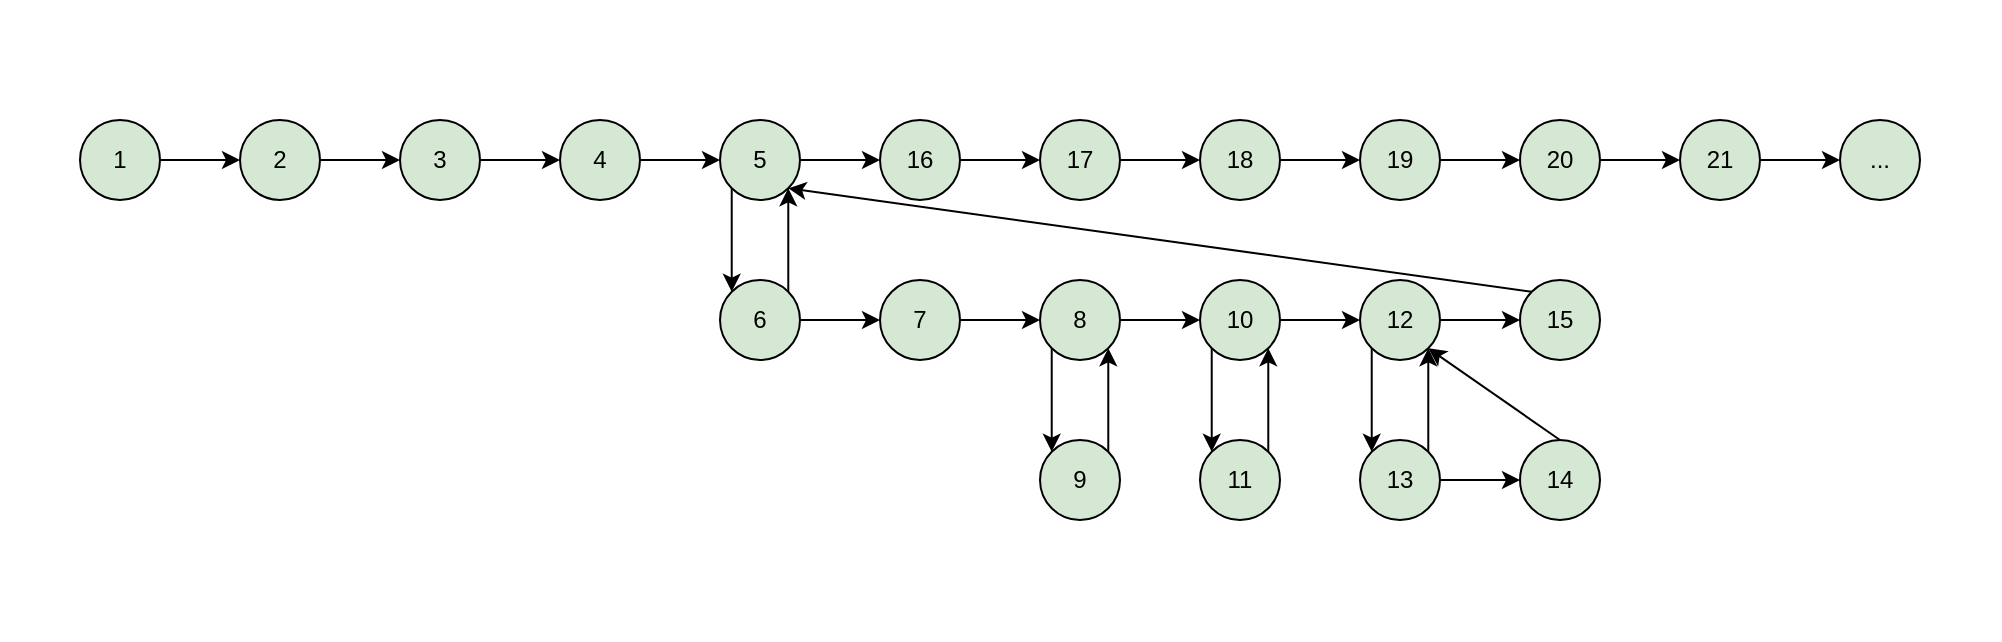 <mxfile version="20.6.0" type="device" pages="5"><diagram id="pQDFIUaTaWrQqKR_FP_I" name="Граф_управления"><mxGraphModel dx="1633" dy="973" grid="1" gridSize="10" guides="1" tooltips="1" connect="1" arrows="1" fold="1" page="1" pageScale="1" pageWidth="827" pageHeight="1169" math="0" shadow="0"><root><mxCell id="0"/><mxCell id="1" parent="0"/><mxCell id="qZ14M-YGecnofnKEsHE2-23" style="edgeStyle=orthogonalEdgeStyle;rounded=0;orthogonalLoop=1;jettySize=auto;html=1;exitX=1;exitY=0.5;exitDx=0;exitDy=0;entryX=0;entryY=0.5;entryDx=0;entryDy=0;endArrow=classic;endFill=1;" edge="1" parent="1" source="qZ14M-YGecnofnKEsHE2-2" target="qZ14M-YGecnofnKEsHE2-3"><mxGeometry relative="1" as="geometry"/></mxCell><mxCell id="qZ14M-YGecnofnKEsHE2-2" value="1" style="ellipse;whiteSpace=wrap;html=1;aspect=fixed;fillColor=#d5e8d4;strokeColor=default;" vertex="1" parent="1"><mxGeometry x="80" y="120" width="40" height="40" as="geometry"/></mxCell><mxCell id="qZ14M-YGecnofnKEsHE2-24" style="edgeStyle=orthogonalEdgeStyle;rounded=0;orthogonalLoop=1;jettySize=auto;html=1;exitX=1;exitY=0.5;exitDx=0;exitDy=0;entryX=0;entryY=0.5;entryDx=0;entryDy=0;endArrow=classic;endFill=1;" edge="1" parent="1" source="qZ14M-YGecnofnKEsHE2-3" target="qZ14M-YGecnofnKEsHE2-4"><mxGeometry relative="1" as="geometry"/></mxCell><mxCell id="qZ14M-YGecnofnKEsHE2-3" value="2" style="ellipse;whiteSpace=wrap;html=1;aspect=fixed;fillColor=#d5e8d4;strokeColor=default;" vertex="1" parent="1"><mxGeometry x="160" y="120" width="40" height="40" as="geometry"/></mxCell><mxCell id="qZ14M-YGecnofnKEsHE2-25" style="edgeStyle=orthogonalEdgeStyle;rounded=0;orthogonalLoop=1;jettySize=auto;html=1;exitX=1;exitY=0.5;exitDx=0;exitDy=0;entryX=0;entryY=0.5;entryDx=0;entryDy=0;endArrow=classic;endFill=1;" edge="1" parent="1" source="qZ14M-YGecnofnKEsHE2-4" target="qZ14M-YGecnofnKEsHE2-5"><mxGeometry relative="1" as="geometry"/></mxCell><mxCell id="qZ14M-YGecnofnKEsHE2-4" value="3" style="ellipse;whiteSpace=wrap;html=1;aspect=fixed;fillColor=#d5e8d4;strokeColor=default;" vertex="1" parent="1"><mxGeometry x="240" y="120" width="40" height="40" as="geometry"/></mxCell><mxCell id="qZ14M-YGecnofnKEsHE2-26" style="edgeStyle=orthogonalEdgeStyle;rounded=0;orthogonalLoop=1;jettySize=auto;html=1;exitX=1;exitY=0.5;exitDx=0;exitDy=0;entryX=0;entryY=0.5;entryDx=0;entryDy=0;endArrow=classic;endFill=1;" edge="1" parent="1" source="qZ14M-YGecnofnKEsHE2-5" target="qZ14M-YGecnofnKEsHE2-6"><mxGeometry relative="1" as="geometry"/></mxCell><mxCell id="qZ14M-YGecnofnKEsHE2-5" value="4" style="ellipse;whiteSpace=wrap;html=1;aspect=fixed;fillColor=#d5e8d4;strokeColor=default;" vertex="1" parent="1"><mxGeometry x="320" y="120" width="40" height="40" as="geometry"/></mxCell><mxCell id="qZ14M-YGecnofnKEsHE2-29" style="edgeStyle=orthogonalEdgeStyle;curved=1;orthogonalLoop=1;jettySize=auto;html=1;exitX=0;exitY=1;exitDx=0;exitDy=0;entryX=0;entryY=0;entryDx=0;entryDy=0;endArrow=classic;endFill=1;" edge="1" parent="1" source="qZ14M-YGecnofnKEsHE2-6" target="qZ14M-YGecnofnKEsHE2-7"><mxGeometry relative="1" as="geometry"/></mxCell><mxCell id="qZ14M-YGecnofnKEsHE2-47" style="edgeStyle=none;orthogonalLoop=1;jettySize=auto;html=1;exitX=1;exitY=0.5;exitDx=0;exitDy=0;entryX=0;entryY=0.5;entryDx=0;entryDy=0;endArrow=classic;endFill=1;" edge="1" parent="1" source="qZ14M-YGecnofnKEsHE2-6" target="qZ14M-YGecnofnKEsHE2-17"><mxGeometry relative="1" as="geometry"/></mxCell><mxCell id="qZ14M-YGecnofnKEsHE2-6" value="5" style="ellipse;whiteSpace=wrap;html=1;aspect=fixed;fillColor=#d5e8d4;strokeColor=default;" vertex="1" parent="1"><mxGeometry x="400" y="120" width="40" height="40" as="geometry"/></mxCell><mxCell id="qZ14M-YGecnofnKEsHE2-30" style="edgeStyle=orthogonalEdgeStyle;curved=1;orthogonalLoop=1;jettySize=auto;html=1;exitX=1;exitY=0;exitDx=0;exitDy=0;entryX=1;entryY=1;entryDx=0;entryDy=0;endArrow=classic;endFill=1;" edge="1" parent="1" source="qZ14M-YGecnofnKEsHE2-7" target="qZ14M-YGecnofnKEsHE2-6"><mxGeometry relative="1" as="geometry"/></mxCell><mxCell id="qZ14M-YGecnofnKEsHE2-31" style="edgeStyle=orthogonalEdgeStyle;curved=1;orthogonalLoop=1;jettySize=auto;html=1;exitX=1;exitY=0.5;exitDx=0;exitDy=0;entryX=0;entryY=0.5;entryDx=0;entryDy=0;endArrow=classic;endFill=1;" edge="1" parent="1" source="qZ14M-YGecnofnKEsHE2-7" target="qZ14M-YGecnofnKEsHE2-8"><mxGeometry relative="1" as="geometry"/></mxCell><mxCell id="qZ14M-YGecnofnKEsHE2-7" value="6" style="ellipse;whiteSpace=wrap;html=1;aspect=fixed;fillColor=#d5e8d4;strokeColor=default;" vertex="1" parent="1"><mxGeometry x="400" y="200" width="40" height="40" as="geometry"/></mxCell><mxCell id="qZ14M-YGecnofnKEsHE2-32" style="edgeStyle=orthogonalEdgeStyle;curved=1;orthogonalLoop=1;jettySize=auto;html=1;exitX=1;exitY=0.5;exitDx=0;exitDy=0;entryX=0;entryY=0.5;entryDx=0;entryDy=0;endArrow=classic;endFill=1;" edge="1" parent="1" source="qZ14M-YGecnofnKEsHE2-8" target="qZ14M-YGecnofnKEsHE2-9"><mxGeometry relative="1" as="geometry"/></mxCell><mxCell id="qZ14M-YGecnofnKEsHE2-8" value="7" style="ellipse;whiteSpace=wrap;html=1;aspect=fixed;fillColor=#d5e8d4;strokeColor=default;" vertex="1" parent="1"><mxGeometry x="480" y="200" width="40" height="40" as="geometry"/></mxCell><mxCell id="qZ14M-YGecnofnKEsHE2-35" style="edgeStyle=orthogonalEdgeStyle;curved=1;orthogonalLoop=1;jettySize=auto;html=1;exitX=1;exitY=0.5;exitDx=0;exitDy=0;entryX=0;entryY=0.5;entryDx=0;entryDy=0;endArrow=classic;endFill=1;" edge="1" parent="1" source="qZ14M-YGecnofnKEsHE2-9" target="qZ14M-YGecnofnKEsHE2-11"><mxGeometry relative="1" as="geometry"/></mxCell><mxCell id="qZ14M-YGecnofnKEsHE2-45" style="edgeStyle=none;orthogonalLoop=1;jettySize=auto;html=1;exitX=0;exitY=1;exitDx=0;exitDy=0;entryX=0;entryY=0;entryDx=0;entryDy=0;endArrow=classic;endFill=1;" edge="1" parent="1" source="qZ14M-YGecnofnKEsHE2-9" target="qZ14M-YGecnofnKEsHE2-10"><mxGeometry relative="1" as="geometry"/></mxCell><mxCell id="qZ14M-YGecnofnKEsHE2-9" value="8" style="ellipse;whiteSpace=wrap;html=1;aspect=fixed;fillColor=#d5e8d4;strokeColor=default;" vertex="1" parent="1"><mxGeometry x="560" y="200" width="40" height="40" as="geometry"/></mxCell><mxCell id="qZ14M-YGecnofnKEsHE2-34" style="edgeStyle=orthogonalEdgeStyle;curved=1;orthogonalLoop=1;jettySize=auto;html=1;exitX=1;exitY=0;exitDx=0;exitDy=0;entryX=1;entryY=1;entryDx=0;entryDy=0;endArrow=classic;endFill=1;" edge="1" parent="1" source="qZ14M-YGecnofnKEsHE2-10" target="qZ14M-YGecnofnKEsHE2-9"><mxGeometry relative="1" as="geometry"/></mxCell><mxCell id="qZ14M-YGecnofnKEsHE2-10" value="9" style="ellipse;whiteSpace=wrap;html=1;aspect=fixed;fillColor=#d5e8d4;strokeColor=default;" vertex="1" parent="1"><mxGeometry x="560" y="280" width="40" height="40" as="geometry"/></mxCell><mxCell id="qZ14M-YGecnofnKEsHE2-36" style="edgeStyle=orthogonalEdgeStyle;curved=1;orthogonalLoop=1;jettySize=auto;html=1;exitX=0;exitY=1;exitDx=0;exitDy=0;entryX=0;entryY=0;entryDx=0;entryDy=0;endArrow=classic;endFill=1;" edge="1" parent="1" source="qZ14M-YGecnofnKEsHE2-11" target="qZ14M-YGecnofnKEsHE2-12"><mxGeometry relative="1" as="geometry"/></mxCell><mxCell id="qZ14M-YGecnofnKEsHE2-38" style="edgeStyle=orthogonalEdgeStyle;curved=1;orthogonalLoop=1;jettySize=auto;html=1;exitX=1;exitY=0.5;exitDx=0;exitDy=0;entryX=0;entryY=0.5;entryDx=0;entryDy=0;endArrow=classic;endFill=1;" edge="1" parent="1" source="qZ14M-YGecnofnKEsHE2-11" target="qZ14M-YGecnofnKEsHE2-13"><mxGeometry relative="1" as="geometry"/></mxCell><mxCell id="qZ14M-YGecnofnKEsHE2-11" value="10" style="ellipse;whiteSpace=wrap;html=1;aspect=fixed;fillColor=#d5e8d4;strokeColor=default;" vertex="1" parent="1"><mxGeometry x="640" y="200" width="40" height="40" as="geometry"/></mxCell><mxCell id="qZ14M-YGecnofnKEsHE2-37" style="edgeStyle=orthogonalEdgeStyle;curved=1;orthogonalLoop=1;jettySize=auto;html=1;exitX=1;exitY=0;exitDx=0;exitDy=0;entryX=1;entryY=1;entryDx=0;entryDy=0;endArrow=classic;endFill=1;" edge="1" parent="1" source="qZ14M-YGecnofnKEsHE2-12" target="qZ14M-YGecnofnKEsHE2-11"><mxGeometry relative="1" as="geometry"/></mxCell><mxCell id="qZ14M-YGecnofnKEsHE2-12" value="11" style="ellipse;whiteSpace=wrap;html=1;aspect=fixed;fillColor=#d5e8d4;strokeColor=default;" vertex="1" parent="1"><mxGeometry x="640" y="280" width="40" height="40" as="geometry"/></mxCell><mxCell id="qZ14M-YGecnofnKEsHE2-39" style="edgeStyle=orthogonalEdgeStyle;curved=1;orthogonalLoop=1;jettySize=auto;html=1;exitX=0;exitY=1;exitDx=0;exitDy=0;entryX=0;entryY=0;entryDx=0;entryDy=0;endArrow=classic;endFill=1;" edge="1" parent="1" source="qZ14M-YGecnofnKEsHE2-13" target="qZ14M-YGecnofnKEsHE2-14"><mxGeometry relative="1" as="geometry"/></mxCell><mxCell id="qZ14M-YGecnofnKEsHE2-41" style="edgeStyle=orthogonalEdgeStyle;curved=1;orthogonalLoop=1;jettySize=auto;html=1;exitX=1;exitY=0.5;exitDx=0;exitDy=0;entryX=0;entryY=0.5;entryDx=0;entryDy=0;endArrow=classic;endFill=1;" edge="1" parent="1" source="qZ14M-YGecnofnKEsHE2-13" target="qZ14M-YGecnofnKEsHE2-16"><mxGeometry relative="1" as="geometry"/></mxCell><mxCell id="qZ14M-YGecnofnKEsHE2-13" value="12" style="ellipse;whiteSpace=wrap;html=1;aspect=fixed;fillColor=#d5e8d4;strokeColor=default;" vertex="1" parent="1"><mxGeometry x="720" y="200" width="40" height="40" as="geometry"/></mxCell><mxCell id="qZ14M-YGecnofnKEsHE2-40" style="edgeStyle=orthogonalEdgeStyle;curved=1;orthogonalLoop=1;jettySize=auto;html=1;exitX=1;exitY=0;exitDx=0;exitDy=0;entryX=1;entryY=1;entryDx=0;entryDy=0;endArrow=classic;endFill=1;" edge="1" parent="1" source="qZ14M-YGecnofnKEsHE2-14" target="qZ14M-YGecnofnKEsHE2-13"><mxGeometry relative="1" as="geometry"/></mxCell><mxCell id="qZ14M-YGecnofnKEsHE2-42" style="edgeStyle=orthogonalEdgeStyle;curved=1;orthogonalLoop=1;jettySize=auto;html=1;exitX=1;exitY=0.5;exitDx=0;exitDy=0;entryX=0;entryY=0.5;entryDx=0;entryDy=0;endArrow=classic;endFill=1;" edge="1" parent="1" source="qZ14M-YGecnofnKEsHE2-14" target="qZ14M-YGecnofnKEsHE2-15"><mxGeometry relative="1" as="geometry"/></mxCell><mxCell id="qZ14M-YGecnofnKEsHE2-14" value="13" style="ellipse;whiteSpace=wrap;html=1;aspect=fixed;fillColor=#d5e8d4;strokeColor=default;" vertex="1" parent="1"><mxGeometry x="720" y="280" width="40" height="40" as="geometry"/></mxCell><mxCell id="qZ14M-YGecnofnKEsHE2-43" style="orthogonalLoop=1;jettySize=auto;html=1;exitX=0.5;exitY=0;exitDx=0;exitDy=0;entryX=1;entryY=1;entryDx=0;entryDy=0;endArrow=classic;endFill=1;" edge="1" parent="1" source="qZ14M-YGecnofnKEsHE2-15" target="qZ14M-YGecnofnKEsHE2-13"><mxGeometry relative="1" as="geometry"/></mxCell><mxCell id="qZ14M-YGecnofnKEsHE2-15" value="14" style="ellipse;whiteSpace=wrap;html=1;aspect=fixed;fillColor=#d5e8d4;strokeColor=default;" vertex="1" parent="1"><mxGeometry x="800" y="280" width="40" height="40" as="geometry"/></mxCell><mxCell id="qZ14M-YGecnofnKEsHE2-46" style="edgeStyle=none;orthogonalLoop=1;jettySize=auto;html=1;exitX=0;exitY=0;exitDx=0;exitDy=0;entryX=1;entryY=1;entryDx=0;entryDy=0;endArrow=classic;endFill=1;" edge="1" parent="1" source="qZ14M-YGecnofnKEsHE2-16" target="qZ14M-YGecnofnKEsHE2-6"><mxGeometry relative="1" as="geometry"/></mxCell><mxCell id="qZ14M-YGecnofnKEsHE2-16" value="15" style="ellipse;whiteSpace=wrap;html=1;aspect=fixed;fillColor=#d5e8d4;strokeColor=default;" vertex="1" parent="1"><mxGeometry x="800" y="200" width="40" height="40" as="geometry"/></mxCell><mxCell id="qZ14M-YGecnofnKEsHE2-48" style="edgeStyle=none;orthogonalLoop=1;jettySize=auto;html=1;exitX=1;exitY=0.5;exitDx=0;exitDy=0;entryX=0;entryY=0.5;entryDx=0;entryDy=0;endArrow=classic;endFill=1;" edge="1" parent="1" source="qZ14M-YGecnofnKEsHE2-17" target="qZ14M-YGecnofnKEsHE2-18"><mxGeometry relative="1" as="geometry"/></mxCell><mxCell id="qZ14M-YGecnofnKEsHE2-17" value="16" style="ellipse;whiteSpace=wrap;html=1;aspect=fixed;fillColor=#d5e8d4;strokeColor=default;" vertex="1" parent="1"><mxGeometry x="480" y="120" width="40" height="40" as="geometry"/></mxCell><mxCell id="qZ14M-YGecnofnKEsHE2-49" style="edgeStyle=none;orthogonalLoop=1;jettySize=auto;html=1;exitX=1;exitY=0.5;exitDx=0;exitDy=0;entryX=0;entryY=0.5;entryDx=0;entryDy=0;endArrow=classic;endFill=1;" edge="1" parent="1" source="qZ14M-YGecnofnKEsHE2-18" target="qZ14M-YGecnofnKEsHE2-19"><mxGeometry relative="1" as="geometry"/></mxCell><mxCell id="qZ14M-YGecnofnKEsHE2-18" value="17" style="ellipse;whiteSpace=wrap;html=1;aspect=fixed;fillColor=#d5e8d4;strokeColor=default;" vertex="1" parent="1"><mxGeometry x="560" y="120" width="40" height="40" as="geometry"/></mxCell><mxCell id="qZ14M-YGecnofnKEsHE2-50" style="edgeStyle=none;orthogonalLoop=1;jettySize=auto;html=1;exitX=1;exitY=0.5;exitDx=0;exitDy=0;entryX=0;entryY=0.5;entryDx=0;entryDy=0;endArrow=classic;endFill=1;" edge="1" parent="1" source="qZ14M-YGecnofnKEsHE2-19" target="qZ14M-YGecnofnKEsHE2-20"><mxGeometry relative="1" as="geometry"/></mxCell><mxCell id="qZ14M-YGecnofnKEsHE2-19" value="18" style="ellipse;whiteSpace=wrap;html=1;aspect=fixed;fillColor=#d5e8d4;strokeColor=default;" vertex="1" parent="1"><mxGeometry x="640" y="120" width="40" height="40" as="geometry"/></mxCell><mxCell id="qZ14M-YGecnofnKEsHE2-51" style="edgeStyle=none;orthogonalLoop=1;jettySize=auto;html=1;exitX=1;exitY=0.5;exitDx=0;exitDy=0;entryX=0;entryY=0.5;entryDx=0;entryDy=0;endArrow=classic;endFill=1;" edge="1" parent="1" source="qZ14M-YGecnofnKEsHE2-20" target="qZ14M-YGecnofnKEsHE2-21"><mxGeometry relative="1" as="geometry"/></mxCell><mxCell id="qZ14M-YGecnofnKEsHE2-20" value="19" style="ellipse;whiteSpace=wrap;html=1;aspect=fixed;fillColor=#d5e8d4;strokeColor=default;" vertex="1" parent="1"><mxGeometry x="720" y="120" width="40" height="40" as="geometry"/></mxCell><mxCell id="qZ14M-YGecnofnKEsHE2-52" style="edgeStyle=none;orthogonalLoop=1;jettySize=auto;html=1;exitX=1;exitY=0.5;exitDx=0;exitDy=0;entryX=0;entryY=0.5;entryDx=0;entryDy=0;endArrow=classic;endFill=1;" edge="1" parent="1" source="qZ14M-YGecnofnKEsHE2-21" target="qZ14M-YGecnofnKEsHE2-22"><mxGeometry relative="1" as="geometry"/></mxCell><mxCell id="qZ14M-YGecnofnKEsHE2-21" value="20" style="ellipse;whiteSpace=wrap;html=1;aspect=fixed;fillColor=#d5e8d4;strokeColor=default;" vertex="1" parent="1"><mxGeometry x="800" y="120" width="40" height="40" as="geometry"/></mxCell><mxCell id="qZ14M-YGecnofnKEsHE2-54" style="edgeStyle=none;orthogonalLoop=1;jettySize=auto;html=1;exitX=1;exitY=0.5;exitDx=0;exitDy=0;entryX=0;entryY=0.5;entryDx=0;entryDy=0;endArrow=classic;endFill=1;" edge="1" parent="1" source="qZ14M-YGecnofnKEsHE2-22" target="qZ14M-YGecnofnKEsHE2-53"><mxGeometry relative="1" as="geometry"/></mxCell><mxCell id="qZ14M-YGecnofnKEsHE2-22" value="21" style="ellipse;whiteSpace=wrap;html=1;aspect=fixed;fillColor=#d5e8d4;strokeColor=default;" vertex="1" parent="1"><mxGeometry x="880" y="120" width="40" height="40" as="geometry"/></mxCell><mxCell id="qZ14M-YGecnofnKEsHE2-53" value="..." style="ellipse;whiteSpace=wrap;html=1;aspect=fixed;fillColor=#d5e8d4;strokeColor=default;" vertex="1" parent="1"><mxGeometry x="960" y="120" width="40" height="40" as="geometry"/></mxCell><mxCell id="1whMCJ_hKZbrTFPXBwRf-1" value="" style="rounded=0;whiteSpace=wrap;html=1;strokeColor=none;strokeWidth=2;fontSize=17;fillColor=none;" vertex="1" parent="1"><mxGeometry x="40" y="60" width="1000" height="320" as="geometry"/></mxCell></root></mxGraphModel></diagram><diagram id="OiaZdj76s50vwsbV0Jin" name="Информационный_граф"><mxGraphModel dx="1197" dy="713" grid="1" gridSize="10" guides="1" tooltips="1" connect="1" arrows="1" fold="1" page="1" pageScale="1" pageWidth="827" pageHeight="1169" math="0" shadow="0"><root><mxCell id="0"/><mxCell id="1" parent="0"/><mxCell id="ssN2mf_Okwz9ybzFjcHL-8" style="edgeStyle=none;orthogonalLoop=1;jettySize=auto;html=1;exitX=1;exitY=0;exitDx=0;exitDy=0;entryX=0;entryY=1;entryDx=0;entryDy=0;fontSize=22;endArrow=classic;endFill=1;" edge="1" parent="1" source="ssN2mf_Okwz9ybzFjcHL-1" target="ssN2mf_Okwz9ybzFjcHL-2"><mxGeometry relative="1" as="geometry"/></mxCell><mxCell id="ssN2mf_Okwz9ybzFjcHL-1" value="1" style="ellipse;whiteSpace=wrap;html=1;aspect=fixed;fillColor=#d5e8d4;strokeColor=default;" vertex="1" parent="1"><mxGeometry x="160" y="320" width="40" height="40" as="geometry"/></mxCell><mxCell id="ssN2mf_Okwz9ybzFjcHL-9" style="edgeStyle=none;orthogonalLoop=1;jettySize=auto;html=1;exitX=0.5;exitY=0;exitDx=0;exitDy=0;entryX=1;entryY=0.5;entryDx=0;entryDy=0;fontSize=22;endArrow=classic;endFill=1;" edge="1" parent="1" source="ssN2mf_Okwz9ybzFjcHL-2" target="ssN2mf_Okwz9ybzFjcHL-3"><mxGeometry relative="1" as="geometry"/></mxCell><mxCell id="ssN2mf_Okwz9ybzFjcHL-10" style="edgeStyle=none;orthogonalLoop=1;jettySize=auto;html=1;exitX=0.5;exitY=0;exitDx=0;exitDy=0;entryX=1;entryY=1;entryDx=0;entryDy=0;fontSize=22;endArrow=classic;endFill=1;" edge="1" parent="1" source="ssN2mf_Okwz9ybzFjcHL-2" target="ssN2mf_Okwz9ybzFjcHL-4"><mxGeometry relative="1" as="geometry"/></mxCell><mxCell id="ssN2mf_Okwz9ybzFjcHL-11" style="edgeStyle=none;orthogonalLoop=1;jettySize=auto;html=1;exitX=0.5;exitY=0;exitDx=0;exitDy=0;entryX=0.5;entryY=1;entryDx=0;entryDy=0;fontSize=22;endArrow=classic;endFill=1;" edge="1" parent="1" source="ssN2mf_Okwz9ybzFjcHL-2" target="ssN2mf_Okwz9ybzFjcHL-7"><mxGeometry relative="1" as="geometry"/></mxCell><mxCell id="ssN2mf_Okwz9ybzFjcHL-12" style="edgeStyle=none;orthogonalLoop=1;jettySize=auto;html=1;exitX=0.5;exitY=0;exitDx=0;exitDy=0;entryX=0;entryY=1;entryDx=0;entryDy=0;fontSize=22;endArrow=classic;endFill=1;" edge="1" parent="1" source="ssN2mf_Okwz9ybzFjcHL-2" target="ssN2mf_Okwz9ybzFjcHL-5"><mxGeometry relative="1" as="geometry"/></mxCell><mxCell id="ssN2mf_Okwz9ybzFjcHL-13" style="edgeStyle=none;orthogonalLoop=1;jettySize=auto;html=1;exitX=0.5;exitY=0;exitDx=0;exitDy=0;entryX=0;entryY=0.5;entryDx=0;entryDy=0;fontSize=22;endArrow=classic;endFill=1;" edge="1" parent="1" source="ssN2mf_Okwz9ybzFjcHL-2" target="ssN2mf_Okwz9ybzFjcHL-6"><mxGeometry relative="1" as="geometry"/></mxCell><mxCell id="ssN2mf_Okwz9ybzFjcHL-27" style="edgeStyle=orthogonalEdgeStyle;curved=1;orthogonalLoop=1;jettySize=auto;html=1;exitX=1;exitY=0.5;exitDx=0;exitDy=0;entryX=0;entryY=0.5;entryDx=0;entryDy=0;fontSize=22;endArrow=classic;endFill=1;" edge="1" parent="1" source="ssN2mf_Okwz9ybzFjcHL-2" target="ssN2mf_Okwz9ybzFjcHL-26"><mxGeometry relative="1" as="geometry"/></mxCell><mxCell id="ssN2mf_Okwz9ybzFjcHL-29" style="orthogonalLoop=1;jettySize=auto;html=1;exitX=1;exitY=0.5;exitDx=0;exitDy=0;entryX=0;entryY=0.5;entryDx=0;entryDy=0;fontSize=22;endArrow=classic;endFill=1;" edge="1" parent="1" source="ssN2mf_Okwz9ybzFjcHL-2" target="ssN2mf_Okwz9ybzFjcHL-28"><mxGeometry relative="1" as="geometry"/></mxCell><mxCell id="ssN2mf_Okwz9ybzFjcHL-31" style="edgeStyle=none;orthogonalLoop=1;jettySize=auto;html=1;exitX=1;exitY=0.5;exitDx=0;exitDy=0;entryX=0;entryY=0.5;entryDx=0;entryDy=0;fontSize=22;endArrow=classic;endFill=1;" edge="1" parent="1" source="ssN2mf_Okwz9ybzFjcHL-2" target="ssN2mf_Okwz9ybzFjcHL-30"><mxGeometry relative="1" as="geometry"/></mxCell><mxCell id="ssN2mf_Okwz9ybzFjcHL-33" style="edgeStyle=none;orthogonalLoop=1;jettySize=auto;html=1;exitX=1;exitY=0.5;exitDx=0;exitDy=0;entryX=0;entryY=0.5;entryDx=0;entryDy=0;fontSize=22;endArrow=classic;endFill=1;" edge="1" parent="1" source="ssN2mf_Okwz9ybzFjcHL-2" target="ssN2mf_Okwz9ybzFjcHL-32"><mxGeometry relative="1" as="geometry"/></mxCell><mxCell id="ssN2mf_Okwz9ybzFjcHL-37" style="edgeStyle=none;orthogonalLoop=1;jettySize=auto;html=1;exitX=1;exitY=0.5;exitDx=0;exitDy=0;entryX=0;entryY=0;entryDx=0;entryDy=0;fontSize=22;endArrow=classic;endFill=1;" edge="1" parent="1" source="ssN2mf_Okwz9ybzFjcHL-2" target="ssN2mf_Okwz9ybzFjcHL-34"><mxGeometry relative="1" as="geometry"/></mxCell><mxCell id="ssN2mf_Okwz9ybzFjcHL-38" style="edgeStyle=none;orthogonalLoop=1;jettySize=auto;html=1;exitX=1;exitY=0.5;exitDx=0;exitDy=0;entryX=0;entryY=0;entryDx=0;entryDy=0;fontSize=22;endArrow=classic;endFill=1;" edge="1" parent="1" source="ssN2mf_Okwz9ybzFjcHL-2" target="ssN2mf_Okwz9ybzFjcHL-36"><mxGeometry relative="1" as="geometry"/></mxCell><mxCell id="ssN2mf_Okwz9ybzFjcHL-39" style="edgeStyle=none;orthogonalLoop=1;jettySize=auto;html=1;exitX=1;exitY=0.5;exitDx=0;exitDy=0;entryX=0.5;entryY=0;entryDx=0;entryDy=0;fontSize=22;endArrow=classic;endFill=1;" edge="1" parent="1" source="ssN2mf_Okwz9ybzFjcHL-2" target="ssN2mf_Okwz9ybzFjcHL-25"><mxGeometry relative="1" as="geometry"/></mxCell><mxCell id="ssN2mf_Okwz9ybzFjcHL-41" style="edgeStyle=none;orthogonalLoop=1;jettySize=auto;html=1;exitX=1;exitY=0.5;exitDx=0;exitDy=0;entryX=0.5;entryY=0;entryDx=0;entryDy=0;fontSize=22;endArrow=classic;endFill=1;" edge="1" parent="1" source="ssN2mf_Okwz9ybzFjcHL-2" target="ssN2mf_Okwz9ybzFjcHL-40"><mxGeometry relative="1" as="geometry"/></mxCell><mxCell id="ssN2mf_Okwz9ybzFjcHL-2" value="3" style="ellipse;whiteSpace=wrap;html=1;aspect=fixed;fillColor=#d5e8d4;strokeColor=default;" vertex="1" parent="1"><mxGeometry x="240" y="280" width="40" height="40" as="geometry"/></mxCell><mxCell id="ssN2mf_Okwz9ybzFjcHL-3" value="16" style="ellipse;whiteSpace=wrap;html=1;aspect=fixed;fillColor=#d5e8d4;strokeColor=default;" vertex="1" parent="1"><mxGeometry x="160" y="240" width="40" height="40" as="geometry"/></mxCell><mxCell id="ssN2mf_Okwz9ybzFjcHL-4" value="17" style="ellipse;whiteSpace=wrap;html=1;aspect=fixed;fillColor=#d5e8d4;strokeColor=default;" vertex="1" parent="1"><mxGeometry x="200" y="200" width="40" height="40" as="geometry"/></mxCell><mxCell id="ssN2mf_Okwz9ybzFjcHL-5" value="19" style="ellipse;whiteSpace=wrap;html=1;aspect=fixed;fillColor=#d5e8d4;strokeColor=default;" vertex="1" parent="1"><mxGeometry x="280" y="200" width="40" height="40" as="geometry"/></mxCell><mxCell id="ssN2mf_Okwz9ybzFjcHL-6" value="20" style="ellipse;whiteSpace=wrap;html=1;aspect=fixed;fillColor=#d5e8d4;strokeColor=default;" vertex="1" parent="1"><mxGeometry x="320" y="240" width="40" height="40" as="geometry"/></mxCell><mxCell id="ssN2mf_Okwz9ybzFjcHL-7" value="18" style="ellipse;whiteSpace=wrap;html=1;aspect=fixed;fillColor=#d5e8d4;strokeColor=default;" vertex="1" parent="1"><mxGeometry x="240" y="160" width="40" height="40" as="geometry"/></mxCell><mxCell id="ssN2mf_Okwz9ybzFjcHL-16" style="edgeStyle=none;orthogonalLoop=1;jettySize=auto;html=1;exitX=1;exitY=1;exitDx=0;exitDy=0;entryX=0;entryY=0;entryDx=0;entryDy=0;fontSize=22;endArrow=classic;endFill=1;" edge="1" parent="1" source="ssN2mf_Okwz9ybzFjcHL-14" target="ssN2mf_Okwz9ybzFjcHL-15"><mxGeometry relative="1" as="geometry"/></mxCell><mxCell id="ssN2mf_Okwz9ybzFjcHL-14" value="2" style="ellipse;whiteSpace=wrap;html=1;aspect=fixed;fillColor=#d5e8d4;strokeColor=default;" vertex="1" parent="1"><mxGeometry x="160" y="440" width="40" height="40" as="geometry"/></mxCell><mxCell id="ssN2mf_Okwz9ybzFjcHL-20" style="edgeStyle=none;orthogonalLoop=1;jettySize=auto;html=1;exitX=0.5;exitY=1;exitDx=0;exitDy=0;entryX=1;entryY=0;entryDx=0;entryDy=0;fontSize=22;endArrow=classic;endFill=1;" edge="1" parent="1" source="ssN2mf_Okwz9ybzFjcHL-15" target="ssN2mf_Okwz9ybzFjcHL-17"><mxGeometry relative="1" as="geometry"/></mxCell><mxCell id="ssN2mf_Okwz9ybzFjcHL-21" style="edgeStyle=none;orthogonalLoop=1;jettySize=auto;html=1;exitX=0.5;exitY=1;exitDx=0;exitDy=0;entryX=0;entryY=0;entryDx=0;entryDy=0;fontSize=22;endArrow=classic;endFill=1;" edge="1" parent="1" source="ssN2mf_Okwz9ybzFjcHL-15" target="ssN2mf_Okwz9ybzFjcHL-18"><mxGeometry relative="1" as="geometry"/></mxCell><mxCell id="ssN2mf_Okwz9ybzFjcHL-62" style="edgeStyle=none;orthogonalLoop=1;jettySize=auto;html=1;exitX=1;exitY=0.5;exitDx=0;exitDy=0;entryX=0;entryY=0.5;entryDx=0;entryDy=0;fontSize=22;endArrow=classic;endFill=1;" edge="1" parent="1" source="ssN2mf_Okwz9ybzFjcHL-15" target="ssN2mf_Okwz9ybzFjcHL-40"><mxGeometry relative="1" as="geometry"/></mxCell><mxCell id="ssN2mf_Okwz9ybzFjcHL-15" value="4" style="ellipse;whiteSpace=wrap;html=1;aspect=fixed;fillColor=#d5e8d4;strokeColor=default;" vertex="1" parent="1"><mxGeometry x="240" y="480" width="40" height="40" as="geometry"/></mxCell><mxCell id="ssN2mf_Okwz9ybzFjcHL-17" value="21" style="ellipse;whiteSpace=wrap;html=1;aspect=fixed;fillColor=#d5e8d4;strokeColor=default;" vertex="1" parent="1"><mxGeometry x="200" y="560" width="40" height="40" as="geometry"/></mxCell><mxCell id="ssN2mf_Okwz9ybzFjcHL-61" style="edgeStyle=none;orthogonalLoop=1;jettySize=auto;html=1;exitX=1;exitY=0;exitDx=0;exitDy=0;entryX=0.5;entryY=1;entryDx=0;entryDy=0;fontSize=22;endArrow=classic;endFill=1;" edge="1" parent="1" source="ssN2mf_Okwz9ybzFjcHL-18" target="ssN2mf_Okwz9ybzFjcHL-40"><mxGeometry relative="1" as="geometry"/></mxCell><mxCell id="ssN2mf_Okwz9ybzFjcHL-18" value="10" style="ellipse;whiteSpace=wrap;html=1;aspect=fixed;fillColor=#d5e8d4;strokeColor=default;" vertex="1" parent="1"><mxGeometry x="280" y="560" width="40" height="40" as="geometry"/></mxCell><mxCell id="ssN2mf_Okwz9ybzFjcHL-23" style="edgeStyle=orthogonalEdgeStyle;orthogonalLoop=1;jettySize=auto;html=1;exitX=0.5;exitY=1;exitDx=0;exitDy=0;entryX=0.5;entryY=1;entryDx=0;entryDy=0;fontSize=22;endArrow=classic;endFill=1;curved=1;" edge="1" parent="1" source="ssN2mf_Okwz9ybzFjcHL-18" target="ssN2mf_Okwz9ybzFjcHL-18"><mxGeometry relative="1" as="geometry"/></mxCell><mxCell id="ssN2mf_Okwz9ybzFjcHL-24" style="edgeStyle=orthogonalEdgeStyle;curved=1;orthogonalLoop=1;jettySize=auto;html=1;entryX=1;entryY=1;entryDx=0;entryDy=0;fontSize=22;endArrow=classic;endFill=1;exitX=0;exitY=1;exitDx=0;exitDy=0;" edge="1" parent="1" source="ssN2mf_Okwz9ybzFjcHL-18" target="ssN2mf_Okwz9ybzFjcHL-18"><mxGeometry relative="1" as="geometry"><mxPoint x="290" y="600" as="sourcePoint"/><Array as="points"><mxPoint x="286" y="620"/><mxPoint x="314" y="620"/></Array></mxGeometry></mxCell><mxCell id="ssN2mf_Okwz9ybzFjcHL-25" value="14" style="ellipse;whiteSpace=wrap;html=1;aspect=fixed;fillColor=#d5e8d4;strokeColor=default;" vertex="1" parent="1"><mxGeometry x="400" y="580" width="40" height="40" as="geometry"/></mxCell><mxCell id="ssN2mf_Okwz9ybzFjcHL-43" style="orthogonalLoop=1;jettySize=auto;html=1;exitX=1;exitY=0.5;exitDx=0;exitDy=0;entryX=0;entryY=0;entryDx=0;entryDy=0;fontSize=22;endArrow=classic;endFill=1;" edge="1" parent="1" source="ssN2mf_Okwz9ybzFjcHL-26" target="ssN2mf_Okwz9ybzFjcHL-28"><mxGeometry relative="1" as="geometry"/></mxCell><mxCell id="ssN2mf_Okwz9ybzFjcHL-44" style="edgeStyle=none;orthogonalLoop=1;jettySize=auto;html=1;exitX=1;exitY=1;exitDx=0;exitDy=0;entryX=0;entryY=0;entryDx=0;entryDy=0;fontSize=22;endArrow=classic;endFill=1;" edge="1" parent="1" source="ssN2mf_Okwz9ybzFjcHL-26" target="ssN2mf_Okwz9ybzFjcHL-32"><mxGeometry relative="1" as="geometry"/></mxCell><mxCell id="ssN2mf_Okwz9ybzFjcHL-45" style="edgeStyle=none;orthogonalLoop=1;jettySize=auto;html=1;exitX=0.5;exitY=1;exitDx=0;exitDy=0;entryX=0.5;entryY=0;entryDx=0;entryDy=0;fontSize=22;endArrow=classic;endFill=1;" edge="1" parent="1" source="ssN2mf_Okwz9ybzFjcHL-26" target="ssN2mf_Okwz9ybzFjcHL-25"><mxGeometry relative="1" as="geometry"/></mxCell><mxCell id="ssN2mf_Okwz9ybzFjcHL-46" style="edgeStyle=none;orthogonalLoop=1;jettySize=auto;html=1;exitX=0;exitY=1;exitDx=0;exitDy=0;entryX=0.5;entryY=0;entryDx=0;entryDy=0;fontSize=22;endArrow=classic;endFill=1;" edge="1" parent="1" source="ssN2mf_Okwz9ybzFjcHL-26" target="ssN2mf_Okwz9ybzFjcHL-40"><mxGeometry relative="1" as="geometry"/></mxCell><mxCell id="ssN2mf_Okwz9ybzFjcHL-26" value="5" style="ellipse;whiteSpace=wrap;html=1;aspect=fixed;fillColor=#d5e8d4;strokeColor=default;" vertex="1" parent="1"><mxGeometry x="400" y="280" width="40" height="40" as="geometry"/></mxCell><mxCell id="ssN2mf_Okwz9ybzFjcHL-28" value="6" style="ellipse;whiteSpace=wrap;html=1;aspect=fixed;fillColor=#d5e8d4;strokeColor=default;" vertex="1" parent="1"><mxGeometry x="480" y="320" width="40" height="40" as="geometry"/></mxCell><mxCell id="ssN2mf_Okwz9ybzFjcHL-49" style="edgeStyle=none;orthogonalLoop=1;jettySize=auto;html=1;exitX=1;exitY=1;exitDx=0;exitDy=0;entryX=0;entryY=0;entryDx=0;entryDy=0;fontSize=22;endArrow=classic;endFill=1;" edge="1" parent="1" source="ssN2mf_Okwz9ybzFjcHL-30" target="ssN2mf_Okwz9ybzFjcHL-47"><mxGeometry relative="1" as="geometry"/></mxCell><mxCell id="ssN2mf_Okwz9ybzFjcHL-51" style="edgeStyle=orthogonalEdgeStyle;curved=1;orthogonalLoop=1;jettySize=auto;html=1;exitX=0;exitY=0.5;exitDx=0;exitDy=0;entryX=0;entryY=0.5;entryDx=0;entryDy=0;fontSize=22;endArrow=classic;endFill=1;" edge="1" parent="1" source="ssN2mf_Okwz9ybzFjcHL-30" target="ssN2mf_Okwz9ybzFjcHL-34"><mxGeometry relative="1" as="geometry"><Array as="points"><mxPoint x="520" y="390"/><mxPoint x="520" y="525"/></Array></mxGeometry></mxCell><mxCell id="ssN2mf_Okwz9ybzFjcHL-53" style="edgeStyle=orthogonalEdgeStyle;curved=1;orthogonalLoop=1;jettySize=auto;html=1;exitX=1;exitY=0.5;exitDx=0;exitDy=0;entryX=0;entryY=0.5;entryDx=0;entryDy=0;fontSize=22;endArrow=classic;endFill=1;" edge="1" parent="1" source="ssN2mf_Okwz9ybzFjcHL-30" target="ssN2mf_Okwz9ybzFjcHL-52"><mxGeometry relative="1" as="geometry"/></mxCell><mxCell id="ssN2mf_Okwz9ybzFjcHL-54" style="orthogonalLoop=1;jettySize=auto;html=1;exitX=0;exitY=0.5;exitDx=0;exitDy=0;entryX=1;entryY=0.5;entryDx=0;entryDy=0;fontSize=22;endArrow=classic;endFill=1;" edge="1" parent="1" source="ssN2mf_Okwz9ybzFjcHL-30" target="ssN2mf_Okwz9ybzFjcHL-40"><mxGeometry relative="1" as="geometry"/></mxCell><mxCell id="ssN2mf_Okwz9ybzFjcHL-30" value="7" style="ellipse;whiteSpace=wrap;html=1;aspect=fixed;fillColor=#d5e8d4;strokeColor=default;" vertex="1" parent="1"><mxGeometry x="550" y="370" width="40" height="40" as="geometry"/></mxCell><mxCell id="ssN2mf_Okwz9ybzFjcHL-56" style="edgeStyle=orthogonalEdgeStyle;curved=1;orthogonalLoop=1;jettySize=auto;html=1;exitX=1;exitY=0.5;exitDx=0;exitDy=0;entryX=0;entryY=0.5;entryDx=0;entryDy=0;fontSize=22;endArrow=classic;endFill=1;" edge="1" parent="1" source="ssN2mf_Okwz9ybzFjcHL-32" target="ssN2mf_Okwz9ybzFjcHL-47"><mxGeometry relative="1" as="geometry"/></mxCell><mxCell id="ssN2mf_Okwz9ybzFjcHL-57" style="edgeStyle=orthogonalEdgeStyle;curved=1;orthogonalLoop=1;jettySize=auto;html=1;exitX=0.5;exitY=1;exitDx=0;exitDy=0;entryX=0.5;entryY=0;entryDx=0;entryDy=0;fontSize=22;endArrow=classic;endFill=1;" edge="1" parent="1" source="ssN2mf_Okwz9ybzFjcHL-32" target="ssN2mf_Okwz9ybzFjcHL-34"><mxGeometry relative="1" as="geometry"/></mxCell><mxCell id="ssN2mf_Okwz9ybzFjcHL-32" value="8" style="ellipse;whiteSpace=wrap;html=1;aspect=fixed;fillColor=#d5e8d4;strokeColor=default;" vertex="1" parent="1"><mxGeometry x="550" y="440" width="40" height="40" as="geometry"/></mxCell><mxCell id="ssN2mf_Okwz9ybzFjcHL-34" value="13" style="ellipse;whiteSpace=wrap;html=1;aspect=fixed;fillColor=#d5e8d4;strokeColor=default;" vertex="1" parent="1"><mxGeometry x="550" y="505" width="40" height="40" as="geometry"/></mxCell><mxCell id="ssN2mf_Okwz9ybzFjcHL-59" style="orthogonalLoop=1;jettySize=auto;html=1;exitX=1;exitY=0;exitDx=0;exitDy=0;entryX=0;entryY=1;entryDx=0;entryDy=0;fontSize=22;endArrow=classic;endFill=1;" edge="1" parent="1" source="ssN2mf_Okwz9ybzFjcHL-36" target="ssN2mf_Okwz9ybzFjcHL-34"><mxGeometry relative="1" as="geometry"/></mxCell><mxCell id="ssN2mf_Okwz9ybzFjcHL-60" style="edgeStyle=none;orthogonalLoop=1;jettySize=auto;html=1;exitX=0;exitY=1;exitDx=0;exitDy=0;entryX=1;entryY=0;entryDx=0;entryDy=0;fontSize=22;endArrow=classic;endFill=1;" edge="1" parent="1" source="ssN2mf_Okwz9ybzFjcHL-36" target="ssN2mf_Okwz9ybzFjcHL-25"><mxGeometry relative="1" as="geometry"/></mxCell><mxCell id="ssN2mf_Okwz9ybzFjcHL-36" value="12" style="ellipse;whiteSpace=wrap;html=1;aspect=fixed;fillColor=#d5e8d4;strokeColor=default;" vertex="1" parent="1"><mxGeometry x="480" y="545" width="40" height="40" as="geometry"/></mxCell><mxCell id="ssN2mf_Okwz9ybzFjcHL-40" value="11" style="ellipse;whiteSpace=wrap;html=1;aspect=fixed;fillColor=#d5e8d4;strokeColor=default;" vertex="1" parent="1"><mxGeometry x="320" y="480" width="40" height="40" as="geometry"/></mxCell><mxCell id="ssN2mf_Okwz9ybzFjcHL-42" style="edgeStyle=orthogonalEdgeStyle;orthogonalLoop=1;jettySize=auto;html=1;exitX=0;exitY=0;exitDx=0;exitDy=0;entryX=1;entryY=0;entryDx=0;entryDy=0;fontSize=22;endArrow=classic;endFill=1;curved=1;" edge="1" parent="1" source="ssN2mf_Okwz9ybzFjcHL-26" target="ssN2mf_Okwz9ybzFjcHL-26"><mxGeometry relative="1" as="geometry"><Array as="points"><mxPoint x="406" y="260"/><mxPoint x="434" y="260"/></Array></mxGeometry></mxCell><mxCell id="ssN2mf_Okwz9ybzFjcHL-47" value="9" style="ellipse;whiteSpace=wrap;html=1;aspect=fixed;fillColor=#d5e8d4;strokeColor=default;" vertex="1" parent="1"><mxGeometry x="640" y="440" width="40" height="40" as="geometry"/></mxCell><mxCell id="ssN2mf_Okwz9ybzFjcHL-52" value="15" style="ellipse;whiteSpace=wrap;html=1;aspect=fixed;fillColor=#d5e8d4;strokeColor=default;" vertex="1" parent="1"><mxGeometry x="640" y="370" width="40" height="40" as="geometry"/></mxCell><mxCell id="ssN2mf_Okwz9ybzFjcHL-58" style="edgeStyle=orthogonalEdgeStyle;curved=1;orthogonalLoop=1;jettySize=auto;html=1;exitX=0;exitY=0;exitDx=0;exitDy=0;entryX=1;entryY=0;entryDx=0;entryDy=0;fontSize=22;endArrow=classic;endFill=1;" edge="1" parent="1" source="ssN2mf_Okwz9ybzFjcHL-32" target="ssN2mf_Okwz9ybzFjcHL-32"><mxGeometry relative="1" as="geometry"><Array as="points"><mxPoint x="556" y="420"/><mxPoint x="584" y="420"/></Array></mxGeometry></mxCell></root></mxGraphModel></diagram><diagram id="kOpUz5-_XjBdVzqNbVdE" name="Операционная_история"><mxGraphModel dx="2245" dy="1338" grid="1" gridSize="10" guides="1" tooltips="1" connect="1" arrows="1" fold="1" page="1" pageScale="1" pageWidth="827" pageHeight="1169" math="0" shadow="0"><root><mxCell id="0"/><mxCell id="1" parent="0"/><mxCell id="o6mxhDFlx-BUVTprxaLY-10" style="edgeStyle=none;orthogonalLoop=1;jettySize=auto;html=1;exitX=1;exitY=0.5;exitDx=0;exitDy=0;entryX=0;entryY=0.5;entryDx=0;entryDy=0;fontSize=22;endArrow=classic;endFill=1;" edge="1" parent="1" source="o6mxhDFlx-BUVTprxaLY-1" target="o6mxhDFlx-BUVTprxaLY-2"><mxGeometry relative="1" as="geometry"/></mxCell><mxCell id="o6mxhDFlx-BUVTprxaLY-1" value="1" style="ellipse;whiteSpace=wrap;html=1;aspect=fixed;fillColor=#d5e8d4;strokeColor=default;" vertex="1" parent="1"><mxGeometry x="75" y="160" width="40" height="40" as="geometry"/></mxCell><mxCell id="o6mxhDFlx-BUVTprxaLY-11" style="edgeStyle=none;orthogonalLoop=1;jettySize=auto;html=1;exitX=1;exitY=0.5;exitDx=0;exitDy=0;entryX=0;entryY=0.5;entryDx=0;entryDy=0;fontSize=22;endArrow=classic;endFill=1;" edge="1" parent="1" source="o6mxhDFlx-BUVTprxaLY-2" target="o6mxhDFlx-BUVTprxaLY-3"><mxGeometry relative="1" as="geometry"/></mxCell><mxCell id="o6mxhDFlx-BUVTprxaLY-2" value="2" style="ellipse;whiteSpace=wrap;html=1;aspect=fixed;fillColor=#d5e8d4;strokeColor=default;" vertex="1" parent="1"><mxGeometry x="160" y="160" width="40" height="40" as="geometry"/></mxCell><mxCell id="o6mxhDFlx-BUVTprxaLY-12" style="edgeStyle=none;orthogonalLoop=1;jettySize=auto;html=1;exitX=1;exitY=0.5;exitDx=0;exitDy=0;entryX=0;entryY=0.5;entryDx=0;entryDy=0;fontSize=22;endArrow=classic;endFill=1;" edge="1" parent="1" source="o6mxhDFlx-BUVTprxaLY-3" target="o6mxhDFlx-BUVTprxaLY-4"><mxGeometry relative="1" as="geometry"/></mxCell><mxCell id="o6mxhDFlx-BUVTprxaLY-3" value="3" style="ellipse;whiteSpace=wrap;html=1;aspect=fixed;fillColor=#d5e8d4;strokeColor=default;" vertex="1" parent="1"><mxGeometry x="240" y="160" width="40" height="40" as="geometry"/></mxCell><mxCell id="o6mxhDFlx-BUVTprxaLY-13" style="edgeStyle=none;orthogonalLoop=1;jettySize=auto;html=1;exitX=1;exitY=0.5;exitDx=0;exitDy=0;entryX=0;entryY=0.5;entryDx=0;entryDy=0;fontSize=22;endArrow=classic;endFill=1;" edge="1" parent="1" source="o6mxhDFlx-BUVTprxaLY-4" target="o6mxhDFlx-BUVTprxaLY-5"><mxGeometry relative="1" as="geometry"/></mxCell><mxCell id="o6mxhDFlx-BUVTprxaLY-4" value="4" style="ellipse;whiteSpace=wrap;html=1;aspect=fixed;fillColor=#d5e8d4;strokeColor=default;" vertex="1" parent="1"><mxGeometry x="320" y="160" width="40" height="40" as="geometry"/></mxCell><mxCell id="o6mxhDFlx-BUVTprxaLY-14" style="edgeStyle=none;orthogonalLoop=1;jettySize=auto;html=1;exitX=1;exitY=0.5;exitDx=0;exitDy=0;entryX=0;entryY=0.5;entryDx=0;entryDy=0;fontSize=22;endArrow=classic;endFill=1;" edge="1" parent="1" source="o6mxhDFlx-BUVTprxaLY-5" target="o6mxhDFlx-BUVTprxaLY-6"><mxGeometry relative="1" as="geometry"/></mxCell><mxCell id="o6mxhDFlx-BUVTprxaLY-5" value="5" style="ellipse;whiteSpace=wrap;html=1;aspect=fixed;fillColor=#d5e8d4;strokeColor=default;" vertex="1" parent="1"><mxGeometry x="400" y="160" width="40" height="40" as="geometry"/></mxCell><mxCell id="o6mxhDFlx-BUVTprxaLY-15" style="edgeStyle=none;orthogonalLoop=1;jettySize=auto;html=1;exitX=1;exitY=0.5;exitDx=0;exitDy=0;entryX=0;entryY=0.5;entryDx=0;entryDy=0;fontSize=22;endArrow=classic;endFill=1;" edge="1" parent="1" source="o6mxhDFlx-BUVTprxaLY-6" target="o6mxhDFlx-BUVTprxaLY-7"><mxGeometry relative="1" as="geometry"/></mxCell><mxCell id="o6mxhDFlx-BUVTprxaLY-6" value="6" style="ellipse;whiteSpace=wrap;html=1;aspect=fixed;fillColor=#d5e8d4;strokeColor=default;" vertex="1" parent="1"><mxGeometry x="480" y="160" width="40" height="40" as="geometry"/></mxCell><mxCell id="o6mxhDFlx-BUVTprxaLY-16" style="edgeStyle=none;orthogonalLoop=1;jettySize=auto;html=1;exitX=1;exitY=0.5;exitDx=0;exitDy=0;entryX=0;entryY=0.5;entryDx=0;entryDy=0;fontSize=22;endArrow=classic;endFill=1;" edge="1" parent="1" source="o6mxhDFlx-BUVTprxaLY-7" target="o6mxhDFlx-BUVTprxaLY-8"><mxGeometry relative="1" as="geometry"/></mxCell><mxCell id="o6mxhDFlx-BUVTprxaLY-7" value="7" style="ellipse;whiteSpace=wrap;html=1;aspect=fixed;fillColor=#d5e8d4;strokeColor=default;" vertex="1" parent="1"><mxGeometry x="560" y="160" width="40" height="40" as="geometry"/></mxCell><mxCell id="o6mxhDFlx-BUVTprxaLY-17" style="edgeStyle=none;orthogonalLoop=1;jettySize=auto;html=1;exitX=1;exitY=0.5;exitDx=0;exitDy=0;entryX=0;entryY=0.5;entryDx=0;entryDy=0;fontSize=22;endArrow=classic;endFill=1;" edge="1" parent="1" source="o6mxhDFlx-BUVTprxaLY-8" target="o6mxhDFlx-BUVTprxaLY-9"><mxGeometry relative="1" as="geometry"/></mxCell><mxCell id="o6mxhDFlx-BUVTprxaLY-8" value="8" style="ellipse;whiteSpace=wrap;html=1;aspect=fixed;fillColor=#d5e8d4;strokeColor=default;" vertex="1" parent="1"><mxGeometry x="640" y="160" width="40" height="40" as="geometry"/></mxCell><mxCell id="o6mxhDFlx-BUVTprxaLY-22" style="edgeStyle=none;orthogonalLoop=1;jettySize=auto;html=1;exitX=0.5;exitY=1;exitDx=0;exitDy=0;fontSize=22;endArrow=classic;endFill=1;" edge="1" parent="1" source="o6mxhDFlx-BUVTprxaLY-9" target="o6mxhDFlx-BUVTprxaLY-18"><mxGeometry relative="1" as="geometry"/></mxCell><mxCell id="o6mxhDFlx-BUVTprxaLY-9" value="9" style="ellipse;whiteSpace=wrap;html=1;aspect=fixed;fillColor=#d5e8d4;strokeColor=default;" vertex="1" parent="1"><mxGeometry x="720" y="160" width="40" height="40" as="geometry"/></mxCell><mxCell id="o6mxhDFlx-BUVTprxaLY-23" style="edgeStyle=none;orthogonalLoop=1;jettySize=auto;html=1;exitX=1;exitY=0;exitDx=0;exitDy=0;entryX=0;entryY=1;entryDx=0;entryDy=0;fontSize=22;endArrow=classic;endFill=1;" edge="1" parent="1" source="o6mxhDFlx-BUVTprxaLY-18" target="o6mxhDFlx-BUVTprxaLY-19"><mxGeometry relative="1" as="geometry"/></mxCell><mxCell id="o6mxhDFlx-BUVTprxaLY-18" value="10" style="ellipse;whiteSpace=wrap;html=1;aspect=fixed;fillColor=#d5e8d4;strokeColor=default;" vertex="1" parent="1"><mxGeometry x="720" y="240" width="40" height="40" as="geometry"/></mxCell><mxCell id="o6mxhDFlx-BUVTprxaLY-24" style="edgeStyle=none;orthogonalLoop=1;jettySize=auto;html=1;exitX=0.5;exitY=1;exitDx=0;exitDy=0;entryX=0.5;entryY=0;entryDx=0;entryDy=0;fontSize=22;endArrow=classic;endFill=1;" edge="1" parent="1" source="o6mxhDFlx-BUVTprxaLY-19" target="o6mxhDFlx-BUVTprxaLY-20"><mxGeometry relative="1" as="geometry"/></mxCell><mxCell id="o6mxhDFlx-BUVTprxaLY-19" value="9" style="ellipse;whiteSpace=wrap;html=1;aspect=fixed;fillColor=#d5e8d4;strokeColor=default;" vertex="1" parent="1"><mxGeometry x="800" y="160" width="40" height="40" as="geometry"/></mxCell><mxCell id="o6mxhDFlx-BUVTprxaLY-25" style="edgeStyle=none;orthogonalLoop=1;jettySize=auto;html=1;exitX=1;exitY=0;exitDx=0;exitDy=0;fontSize=22;endArrow=openThin;endFill=0;dashed=1;" edge="1" parent="1" source="o6mxhDFlx-BUVTprxaLY-20" target="o6mxhDFlx-BUVTprxaLY-21"><mxGeometry relative="1" as="geometry"/></mxCell><mxCell id="o6mxhDFlx-BUVTprxaLY-20" value="10" style="ellipse;whiteSpace=wrap;html=1;aspect=fixed;fillColor=#d5e8d4;strokeColor=default;" vertex="1" parent="1"><mxGeometry x="800" y="240" width="40" height="40" as="geometry"/></mxCell><mxCell id="o6mxhDFlx-BUVTprxaLY-28" style="edgeStyle=none;orthogonalLoop=1;jettySize=auto;html=1;exitX=1;exitY=0.5;exitDx=0;exitDy=0;entryX=0;entryY=0.5;entryDx=0;entryDy=0;fontSize=22;endArrow=classic;endFill=1;" edge="1" parent="1" source="o6mxhDFlx-BUVTprxaLY-41" target="o6mxhDFlx-BUVTprxaLY-26"><mxGeometry relative="1" as="geometry"/></mxCell><mxCell id="o6mxhDFlx-BUVTprxaLY-42" style="edgeStyle=none;orthogonalLoop=1;jettySize=auto;html=1;exitX=0.5;exitY=1;exitDx=0;exitDy=0;entryX=0.5;entryY=0;entryDx=0;entryDy=0;fontSize=22;endArrow=classic;endFill=1;" edge="1" parent="1" source="o6mxhDFlx-BUVTprxaLY-21" target="o6mxhDFlx-BUVTprxaLY-40"><mxGeometry relative="1" as="geometry"/></mxCell><mxCell id="o6mxhDFlx-BUVTprxaLY-21" value="9" style="ellipse;whiteSpace=wrap;html=1;aspect=fixed;fillColor=#d5e8d4;strokeColor=default;" vertex="1" parent="1"><mxGeometry x="880" y="160" width="40" height="40" as="geometry"/></mxCell><mxCell id="o6mxhDFlx-BUVTprxaLY-29" style="edgeStyle=none;orthogonalLoop=1;jettySize=auto;html=1;exitX=1;exitY=0.5;exitDx=0;exitDy=0;entryX=0;entryY=0.5;entryDx=0;entryDy=0;fontSize=22;endArrow=classic;endFill=1;" edge="1" parent="1" source="o6mxhDFlx-BUVTprxaLY-26" target="o6mxhDFlx-BUVTprxaLY-27"><mxGeometry relative="1" as="geometry"/></mxCell><mxCell id="o6mxhDFlx-BUVTprxaLY-26" value="11" style="ellipse;whiteSpace=wrap;html=1;aspect=fixed;fillColor=#d5e8d4;strokeColor=default;" vertex="1" parent="1"><mxGeometry x="1040" y="160" width="40" height="40" as="geometry"/></mxCell><mxCell id="o6mxhDFlx-BUVTprxaLY-34" style="edgeStyle=none;orthogonalLoop=1;jettySize=auto;html=1;exitX=0.5;exitY=1;exitDx=0;exitDy=0;entryX=0.5;entryY=0;entryDx=0;entryDy=0;fontSize=22;endArrow=classic;endFill=1;" edge="1" parent="1" source="o6mxhDFlx-BUVTprxaLY-27" target="o6mxhDFlx-BUVTprxaLY-30"><mxGeometry relative="1" as="geometry"/></mxCell><mxCell id="o6mxhDFlx-BUVTprxaLY-27" value="12" style="ellipse;whiteSpace=wrap;html=1;aspect=fixed;fillColor=#d5e8d4;strokeColor=default;" vertex="1" parent="1"><mxGeometry x="1120" y="160" width="40" height="40" as="geometry"/></mxCell><mxCell id="o6mxhDFlx-BUVTprxaLY-35" style="edgeStyle=none;orthogonalLoop=1;jettySize=auto;html=1;exitX=1;exitY=0;exitDx=0;exitDy=0;entryX=0;entryY=1;entryDx=0;entryDy=0;fontSize=22;endArrow=classic;endFill=1;" edge="1" parent="1" source="o6mxhDFlx-BUVTprxaLY-30" target="o6mxhDFlx-BUVTprxaLY-31"><mxGeometry relative="1" as="geometry"/></mxCell><mxCell id="o6mxhDFlx-BUVTprxaLY-30" value="13" style="ellipse;whiteSpace=wrap;html=1;aspect=fixed;fillColor=#d5e8d4;strokeColor=default;" vertex="1" parent="1"><mxGeometry x="1120" y="240" width="40" height="40" as="geometry"/></mxCell><mxCell id="o6mxhDFlx-BUVTprxaLY-36" style="edgeStyle=none;orthogonalLoop=1;jettySize=auto;html=1;exitX=0.5;exitY=1;exitDx=0;exitDy=0;entryX=0.5;entryY=0;entryDx=0;entryDy=0;fontSize=22;endArrow=classic;endFill=1;" edge="1" parent="1" source="o6mxhDFlx-BUVTprxaLY-31" target="o6mxhDFlx-BUVTprxaLY-32"><mxGeometry relative="1" as="geometry"/></mxCell><mxCell id="o6mxhDFlx-BUVTprxaLY-31" value="12" style="ellipse;whiteSpace=wrap;html=1;aspect=fixed;fillColor=#d5e8d4;strokeColor=default;" vertex="1" parent="1"><mxGeometry x="1200" y="160" width="40" height="40" as="geometry"/></mxCell><mxCell id="o6mxhDFlx-BUVTprxaLY-49" style="edgeStyle=none;orthogonalLoop=1;jettySize=auto;html=1;exitX=1;exitY=0;exitDx=0;exitDy=0;entryX=0;entryY=1;entryDx=0;entryDy=0;dashed=1;fontSize=22;endArrow=openThin;endFill=0;" edge="1" parent="1" source="o6mxhDFlx-BUVTprxaLY-32" target="o6mxhDFlx-BUVTprxaLY-33"><mxGeometry relative="1" as="geometry"/></mxCell><mxCell id="o6mxhDFlx-BUVTprxaLY-32" value="13" style="ellipse;whiteSpace=wrap;html=1;aspect=fixed;fillColor=#d5e8d4;strokeColor=default;" vertex="1" parent="1"><mxGeometry x="1200" y="240" width="40" height="40" as="geometry"/></mxCell><mxCell id="o6mxhDFlx-BUVTprxaLY-48" style="edgeStyle=none;orthogonalLoop=1;jettySize=auto;html=1;exitX=0.5;exitY=1;exitDx=0;exitDy=0;entryX=0.5;entryY=0;entryDx=0;entryDy=0;fontSize=22;endArrow=classic;endFill=1;" edge="1" parent="1" source="o6mxhDFlx-BUVTprxaLY-33" target="o6mxhDFlx-BUVTprxaLY-47"><mxGeometry relative="1" as="geometry"/></mxCell><mxCell id="o6mxhDFlx-BUVTprxaLY-33" value="12" style="ellipse;whiteSpace=wrap;html=1;aspect=fixed;fillColor=#d5e8d4;strokeColor=default;" vertex="1" parent="1"><mxGeometry x="1280.5" y="160" width="40" height="40" as="geometry"/></mxCell><mxCell id="o6mxhDFlx-BUVTprxaLY-54" style="edgeStyle=none;orthogonalLoop=1;jettySize=auto;html=1;exitX=1;exitY=0.5;exitDx=0;exitDy=0;entryX=0;entryY=0.5;entryDx=0;entryDy=0;fontSize=17;endArrow=classic;endFill=1;" edge="1" parent="1" source="o6mxhDFlx-BUVTprxaLY-38" target="o6mxhDFlx-BUVTprxaLY-53"><mxGeometry relative="1" as="geometry"/></mxCell><mxCell id="o6mxhDFlx-BUVTprxaLY-38" value="12" style="ellipse;whiteSpace=wrap;html=1;aspect=fixed;fillColor=#d5e8d4;strokeColor=default;" vertex="1" parent="1"><mxGeometry x="1360" y="160" width="40" height="40" as="geometry"/></mxCell><mxCell id="o6mxhDFlx-BUVTprxaLY-43" style="edgeStyle=none;orthogonalLoop=1;jettySize=auto;html=1;exitX=1;exitY=0;exitDx=0;exitDy=0;entryX=0;entryY=1;entryDx=0;entryDy=0;fontSize=22;endArrow=classic;endFill=1;" edge="1" parent="1" source="o6mxhDFlx-BUVTprxaLY-40" target="o6mxhDFlx-BUVTprxaLY-41"><mxGeometry relative="1" as="geometry"/></mxCell><mxCell id="o6mxhDFlx-BUVTprxaLY-40" value="10" style="ellipse;whiteSpace=wrap;html=1;aspect=fixed;fillColor=#d5e8d4;strokeColor=default;" vertex="1" parent="1"><mxGeometry x="880" y="240" width="40" height="40" as="geometry"/></mxCell><mxCell id="o6mxhDFlx-BUVTprxaLY-41" value="9" style="ellipse;whiteSpace=wrap;html=1;aspect=fixed;fillColor=#d5e8d4;strokeColor=default;" vertex="1" parent="1"><mxGeometry x="960" y="160" width="40" height="40" as="geometry"/></mxCell><mxCell id="o6mxhDFlx-BUVTprxaLY-44" value="" style="strokeWidth=2;html=1;shape=mxgraph.flowchart.annotation_1;align=left;pointerEvents=1;strokeColor=default;fontSize=22;rotation=-90;" vertex="1" parent="1"><mxGeometry x="851.57" y="180" width="16.12" height="283.25" as="geometry"/></mxCell><mxCell id="o6mxhDFlx-BUVTprxaLY-45" style="edgeStyle=none;orthogonalLoop=1;jettySize=auto;html=1;exitX=0.5;exitY=1;exitDx=0;exitDy=0;exitPerimeter=0;dashed=1;fontSize=22;endArrow=openThin;endFill=0;" edge="1" parent="1" source="o6mxhDFlx-BUVTprxaLY-44" target="o6mxhDFlx-BUVTprxaLY-44"><mxGeometry relative="1" as="geometry"/></mxCell><mxCell id="o6mxhDFlx-BUVTprxaLY-46" value="ширина экрана" style="text;html=1;align=center;verticalAlign=middle;resizable=0;points=[];autosize=1;strokeColor=none;fillColor=none;fontSize=17;" vertex="1" parent="1"><mxGeometry x="784.63" y="332" width="150" height="30" as="geometry"/></mxCell><mxCell id="o6mxhDFlx-BUVTprxaLY-50" style="edgeStyle=none;orthogonalLoop=1;jettySize=auto;html=1;exitX=1;exitY=0;exitDx=0;exitDy=0;entryX=0;entryY=1;entryDx=0;entryDy=0;fontSize=22;endArrow=classic;endFill=1;" edge="1" parent="1" source="o6mxhDFlx-BUVTprxaLY-47" target="o6mxhDFlx-BUVTprxaLY-38"><mxGeometry relative="1" as="geometry"/></mxCell><mxCell id="o6mxhDFlx-BUVTprxaLY-47" value="13" style="ellipse;whiteSpace=wrap;html=1;aspect=fixed;fillColor=#d5e8d4;strokeColor=default;" vertex="1" parent="1"><mxGeometry x="1280.5" y="240" width="40" height="40" as="geometry"/></mxCell><mxCell id="o6mxhDFlx-BUVTprxaLY-51" value="" style="strokeWidth=2;html=1;shape=mxgraph.flowchart.annotation_1;align=left;pointerEvents=1;strokeColor=default;fontSize=22;rotation=-90;" vertex="1" parent="1"><mxGeometry x="1250" y="180" width="16.12" height="283.25" as="geometry"/></mxCell><mxCell id="o6mxhDFlx-BUVTprxaLY-52" value="количество полигонов" style="text;html=1;align=center;verticalAlign=middle;resizable=0;points=[];autosize=1;strokeColor=none;fillColor=none;fontSize=17;" vertex="1" parent="1"><mxGeometry x="1166" y="332" width="200" height="30" as="geometry"/></mxCell><mxCell id="o6mxhDFlx-BUVTprxaLY-56" style="edgeStyle=none;orthogonalLoop=1;jettySize=auto;html=1;exitX=0.5;exitY=0;exitDx=0;exitDy=0;entryX=0.5;entryY=1;entryDx=0;entryDy=0;fontSize=17;endArrow=classic;endFill=1;" edge="1" parent="1" source="o6mxhDFlx-BUVTprxaLY-53" target="o6mxhDFlx-BUVTprxaLY-55"><mxGeometry relative="1" as="geometry"/></mxCell><mxCell id="o6mxhDFlx-BUVTprxaLY-53" value="13" style="ellipse;whiteSpace=wrap;html=1;aspect=fixed;fillColor=#d5e8d4;strokeColor=default;" vertex="1" parent="1"><mxGeometry x="1440" y="160" width="40" height="40" as="geometry"/></mxCell><mxCell id="o6mxhDFlx-BUVTprxaLY-55" value="А" style="ellipse;whiteSpace=wrap;html=1;aspect=fixed;fillColor=#d5e8d4;strokeColor=default;" vertex="1" parent="1"><mxGeometry x="1440" y="80" width="40" height="40" as="geometry"/></mxCell><mxCell id="o6mxhDFlx-BUVTprxaLY-59" style="edgeStyle=none;orthogonalLoop=1;jettySize=auto;html=1;exitX=0.5;exitY=1;exitDx=0;exitDy=0;entryX=0.5;entryY=0;entryDx=0;entryDy=0;fontSize=17;endArrow=classic;endFill=1;" edge="1" parent="1" source="o6mxhDFlx-BUVTprxaLY-57" target="o6mxhDFlx-BUVTprxaLY-58"><mxGeometry relative="1" as="geometry"/></mxCell><mxCell id="o6mxhDFlx-BUVTprxaLY-57" value="А" style="ellipse;whiteSpace=wrap;html=1;aspect=fixed;fillColor=#d5e8d4;strokeColor=default;" vertex="1" parent="1"><mxGeometry x="80" y="480" width="40" height="40" as="geometry"/></mxCell><mxCell id="o6mxhDFlx-BUVTprxaLY-70" style="edgeStyle=none;orthogonalLoop=1;jettySize=auto;html=1;exitX=1;exitY=0.5;exitDx=0;exitDy=0;entryX=0;entryY=0.5;entryDx=0;entryDy=0;fontSize=17;endArrow=classic;endFill=1;" edge="1" parent="1" source="o6mxhDFlx-BUVTprxaLY-58" target="o6mxhDFlx-BUVTprxaLY-60"><mxGeometry relative="1" as="geometry"/></mxCell><mxCell id="o6mxhDFlx-BUVTprxaLY-58" value="14" style="ellipse;whiteSpace=wrap;html=1;aspect=fixed;fillColor=#d5e8d4;strokeColor=default;" vertex="1" parent="1"><mxGeometry x="80" y="560" width="40" height="40" as="geometry"/></mxCell><mxCell id="o6mxhDFlx-BUVTprxaLY-71" style="edgeStyle=none;orthogonalLoop=1;jettySize=auto;html=1;exitX=0.5;exitY=1;exitDx=0;exitDy=0;fontSize=17;endArrow=classic;endFill=1;" edge="1" parent="1" source="o6mxhDFlx-BUVTprxaLY-60" target="o6mxhDFlx-BUVTprxaLY-61"><mxGeometry relative="1" as="geometry"/></mxCell><mxCell id="o6mxhDFlx-BUVTprxaLY-60" value="15" style="ellipse;whiteSpace=wrap;html=1;aspect=fixed;fillColor=#d5e8d4;strokeColor=default;" vertex="1" parent="1"><mxGeometry x="160" y="560" width="40" height="40" as="geometry"/></mxCell><mxCell id="o6mxhDFlx-BUVTprxaLY-72" style="edgeStyle=none;orthogonalLoop=1;jettySize=auto;html=1;exitX=0.5;exitY=1;exitDx=0;exitDy=0;entryX=0.5;entryY=0;entryDx=0;entryDy=0;fontSize=17;endArrow=classic;endFill=1;" edge="1" parent="1" source="o6mxhDFlx-BUVTprxaLY-61" target="o6mxhDFlx-BUVTprxaLY-62"><mxGeometry relative="1" as="geometry"/></mxCell><mxCell id="o6mxhDFlx-BUVTprxaLY-61" value="16" style="ellipse;whiteSpace=wrap;html=1;aspect=fixed;fillColor=#d5e8d4;strokeColor=default;" vertex="1" parent="1"><mxGeometry x="160" y="640" width="40" height="40" as="geometry"/></mxCell><mxCell id="o6mxhDFlx-BUVTprxaLY-73" style="edgeStyle=none;orthogonalLoop=1;jettySize=auto;html=1;exitX=1;exitY=0;exitDx=0;exitDy=0;entryX=0;entryY=1;entryDx=0;entryDy=0;fontSize=17;endArrow=classic;endFill=1;" edge="1" parent="1" source="o6mxhDFlx-BUVTprxaLY-62" target="o6mxhDFlx-BUVTprxaLY-63"><mxGeometry relative="1" as="geometry"/></mxCell><mxCell id="o6mxhDFlx-BUVTprxaLY-62" value="17" style="ellipse;whiteSpace=wrap;html=1;aspect=fixed;fillColor=#d5e8d4;strokeColor=default;" vertex="1" parent="1"><mxGeometry x="160" y="720" width="40" height="40" as="geometry"/></mxCell><mxCell id="o6mxhDFlx-BUVTprxaLY-74" style="edgeStyle=none;orthogonalLoop=1;jettySize=auto;html=1;exitX=0.5;exitY=1;exitDx=0;exitDy=0;entryX=0.5;entryY=0;entryDx=0;entryDy=0;fontSize=17;endArrow=classic;endFill=1;" edge="1" parent="1" source="o6mxhDFlx-BUVTprxaLY-63" target="o6mxhDFlx-BUVTprxaLY-64"><mxGeometry relative="1" as="geometry"/></mxCell><mxCell id="o6mxhDFlx-BUVTprxaLY-63" value="15" style="ellipse;whiteSpace=wrap;html=1;aspect=fixed;fillColor=#d5e8d4;strokeColor=default;" vertex="1" parent="1"><mxGeometry x="240" y="560" width="40" height="40" as="geometry"/></mxCell><mxCell id="o6mxhDFlx-BUVTprxaLY-75" style="edgeStyle=none;orthogonalLoop=1;jettySize=auto;html=1;exitX=0.5;exitY=1;exitDx=0;exitDy=0;fontSize=17;endArrow=classic;endFill=1;" edge="1" parent="1" source="o6mxhDFlx-BUVTprxaLY-64" target="o6mxhDFlx-BUVTprxaLY-65"><mxGeometry relative="1" as="geometry"/></mxCell><mxCell id="o6mxhDFlx-BUVTprxaLY-64" value="16" style="ellipse;whiteSpace=wrap;html=1;aspect=fixed;fillColor=#d5e8d4;strokeColor=default;" vertex="1" parent="1"><mxGeometry x="240" y="640" width="40" height="40" as="geometry"/></mxCell><mxCell id="o6mxhDFlx-BUVTprxaLY-76" style="edgeStyle=none;orthogonalLoop=1;jettySize=auto;html=1;exitX=1;exitY=0;exitDx=0;exitDy=0;entryX=0;entryY=1;entryDx=0;entryDy=0;fontSize=17;endArrow=openThin;endFill=0;dashed=1;" edge="1" parent="1" source="o6mxhDFlx-BUVTprxaLY-65" target="o6mxhDFlx-BUVTprxaLY-68"><mxGeometry relative="1" as="geometry"/></mxCell><mxCell id="o6mxhDFlx-BUVTprxaLY-65" value="17" style="ellipse;whiteSpace=wrap;html=1;aspect=fixed;fillColor=#d5e8d4;strokeColor=default;" vertex="1" parent="1"><mxGeometry x="240" y="720" width="40" height="40" as="geometry"/></mxCell><mxCell id="o6mxhDFlx-BUVTprxaLY-78" style="edgeStyle=none;orthogonalLoop=1;jettySize=auto;html=1;exitX=0.5;exitY=1;exitDx=0;exitDy=0;entryX=0.5;entryY=0;entryDx=0;entryDy=0;fontSize=17;endArrow=classic;endFill=1;" edge="1" parent="1" source="o6mxhDFlx-BUVTprxaLY-66" target="o6mxhDFlx-BUVTprxaLY-67"><mxGeometry relative="1" as="geometry"/></mxCell><mxCell id="o6mxhDFlx-BUVTprxaLY-66" value="16" style="ellipse;whiteSpace=wrap;html=1;aspect=fixed;fillColor=#d5e8d4;strokeColor=default;" vertex="1" parent="1"><mxGeometry x="320" y="640" width="40" height="40" as="geometry"/></mxCell><mxCell id="o6mxhDFlx-BUVTprxaLY-79" style="edgeStyle=none;orthogonalLoop=1;jettySize=auto;html=1;exitX=1;exitY=0;exitDx=0;exitDy=0;entryX=0;entryY=1;entryDx=0;entryDy=0;fontSize=17;endArrow=classic;endFill=1;" edge="1" parent="1" source="o6mxhDFlx-BUVTprxaLY-67" target="o6mxhDFlx-BUVTprxaLY-69"><mxGeometry relative="1" as="geometry"/></mxCell><mxCell id="o6mxhDFlx-BUVTprxaLY-67" value="17" style="ellipse;whiteSpace=wrap;html=1;aspect=fixed;fillColor=#d5e8d4;strokeColor=default;" vertex="1" parent="1"><mxGeometry x="320" y="720" width="40" height="40" as="geometry"/></mxCell><mxCell id="o6mxhDFlx-BUVTprxaLY-77" style="edgeStyle=none;orthogonalLoop=1;jettySize=auto;html=1;exitX=0.5;exitY=1;exitDx=0;exitDy=0;entryX=0.5;entryY=0;entryDx=0;entryDy=0;fontSize=17;endArrow=classic;endFill=1;" edge="1" parent="1" source="o6mxhDFlx-BUVTprxaLY-68" target="o6mxhDFlx-BUVTprxaLY-66"><mxGeometry relative="1" as="geometry"/></mxCell><mxCell id="o6mxhDFlx-BUVTprxaLY-68" value="15" style="ellipse;whiteSpace=wrap;html=1;aspect=fixed;fillColor=#d5e8d4;strokeColor=default;" vertex="1" parent="1"><mxGeometry x="320" y="560" width="40" height="40" as="geometry"/></mxCell><mxCell id="o6mxhDFlx-BUVTprxaLY-85" style="edgeStyle=none;orthogonalLoop=1;jettySize=auto;html=1;exitX=1;exitY=0.5;exitDx=0;exitDy=0;entryX=0;entryY=0.5;entryDx=0;entryDy=0;fontSize=17;endArrow=classicThin;endFill=1;" edge="1" parent="1" source="o6mxhDFlx-BUVTprxaLY-69" target="o6mxhDFlx-BUVTprxaLY-84"><mxGeometry relative="1" as="geometry"/></mxCell><mxCell id="o6mxhDFlx-BUVTprxaLY-86" value="" style="edgeStyle=none;orthogonalLoop=1;jettySize=auto;html=1;fontSize=17;endArrow=classic;endFill=1;" edge="1" parent="1" source="o6mxhDFlx-BUVTprxaLY-69" target="o6mxhDFlx-BUVTprxaLY-84"><mxGeometry relative="1" as="geometry"/></mxCell><mxCell id="o6mxhDFlx-BUVTprxaLY-69" value="15" style="ellipse;whiteSpace=wrap;html=1;aspect=fixed;fillColor=#d5e8d4;strokeColor=default;" vertex="1" parent="1"><mxGeometry x="400" y="560" width="40" height="40" as="geometry"/></mxCell><mxCell id="o6mxhDFlx-BUVTprxaLY-81" value="" style="strokeWidth=2;html=1;shape=mxgraph.flowchart.annotation_1;align=left;pointerEvents=1;strokeColor=default;fontSize=22;rotation=-90;" vertex="1" parent="1"><mxGeometry x="288.5" y="670" width="16.12" height="283.25" as="geometry"/></mxCell><mxCell id="o6mxhDFlx-BUVTprxaLY-82" style="edgeStyle=none;orthogonalLoop=1;jettySize=auto;html=1;exitX=0.5;exitY=1;exitDx=0;exitDy=0;exitPerimeter=0;dashed=1;fontSize=22;endArrow=openThin;endFill=0;" edge="1" parent="1" source="o6mxhDFlx-BUVTprxaLY-81" target="o6mxhDFlx-BUVTprxaLY-81"><mxGeometry relative="1" as="geometry"/></mxCell><mxCell id="o6mxhDFlx-BUVTprxaLY-83" value="ширина экрана" style="text;html=1;align=center;verticalAlign=middle;resizable=0;points=[];autosize=1;strokeColor=none;fillColor=none;fontSize=17;" vertex="1" parent="1"><mxGeometry x="221.56" y="822" width="150" height="30" as="geometry"/></mxCell><mxCell id="o6mxhDFlx-BUVTprxaLY-88" style="edgeStyle=none;orthogonalLoop=1;jettySize=auto;html=1;exitX=1;exitY=0.5;exitDx=0;exitDy=0;entryX=0;entryY=0.5;entryDx=0;entryDy=0;fontSize=17;endArrow=openThin;endFill=0;dashed=1;" edge="1" parent="1" source="o6mxhDFlx-BUVTprxaLY-84" target="o6mxhDFlx-BUVTprxaLY-87"><mxGeometry relative="1" as="geometry"/></mxCell><mxCell id="o6mxhDFlx-BUVTprxaLY-84" value="16" style="ellipse;whiteSpace=wrap;html=1;aspect=fixed;fillColor=#d5e8d4;strokeColor=default;" vertex="1" parent="1"><mxGeometry x="480" y="560" width="40" height="40" as="geometry"/></mxCell><mxCell id="o6mxhDFlx-BUVTprxaLY-90" style="edgeStyle=none;orthogonalLoop=1;jettySize=auto;html=1;exitX=1;exitY=0.5;exitDx=0;exitDy=0;entryX=0;entryY=0.5;entryDx=0;entryDy=0;fontSize=17;endArrow=classic;endFill=1;" edge="1" parent="1" source="o6mxhDFlx-BUVTprxaLY-87" target="o6mxhDFlx-BUVTprxaLY-89"><mxGeometry relative="1" as="geometry"/></mxCell><mxCell id="o6mxhDFlx-BUVTprxaLY-87" value="5" style="ellipse;whiteSpace=wrap;html=1;aspect=fixed;fillColor=#d5e8d4;strokeColor=default;" vertex="1" parent="1"><mxGeometry x="720" y="560" width="40" height="40" as="geometry"/></mxCell><mxCell id="o6mxhDFlx-BUVTprxaLY-98" style="edgeStyle=none;orthogonalLoop=1;jettySize=auto;html=1;exitX=1;exitY=0.5;exitDx=0;exitDy=0;entryX=0;entryY=0.5;entryDx=0;entryDy=0;fontSize=17;endArrow=classic;endFill=1;" edge="1" parent="1" source="o6mxhDFlx-BUVTprxaLY-89" target="o6mxhDFlx-BUVTprxaLY-92"><mxGeometry relative="1" as="geometry"/></mxCell><mxCell id="o6mxhDFlx-BUVTprxaLY-89" value="5" style="ellipse;whiteSpace=wrap;html=1;aspect=fixed;fillColor=#d5e8d4;strokeColor=default;" vertex="1" parent="1"><mxGeometry x="960" y="560" width="40" height="40" as="geometry"/></mxCell><mxCell id="o6mxhDFlx-BUVTprxaLY-91" value="..." style="text;html=1;align=center;verticalAlign=middle;resizable=0;points=[];autosize=1;strokeColor=none;fillColor=none;fontSize=17;" vertex="1" parent="1"><mxGeometry x="836" y="550" width="40" height="30" as="geometry"/></mxCell><mxCell id="o6mxhDFlx-BUVTprxaLY-99" style="edgeStyle=none;orthogonalLoop=1;jettySize=auto;html=1;exitX=1;exitY=0.5;exitDx=0;exitDy=0;entryX=0;entryY=0.5;entryDx=0;entryDy=0;fontSize=17;endArrow=classic;endFill=1;" edge="1" parent="1" source="o6mxhDFlx-BUVTprxaLY-92" target="o6mxhDFlx-BUVTprxaLY-93"><mxGeometry relative="1" as="geometry"/></mxCell><mxCell id="o6mxhDFlx-BUVTprxaLY-92" value="17" style="ellipse;whiteSpace=wrap;html=1;aspect=fixed;fillColor=#d5e8d4;strokeColor=default;" vertex="1" parent="1"><mxGeometry x="1040" y="560" width="40" height="40" as="geometry"/></mxCell><mxCell id="o6mxhDFlx-BUVTprxaLY-100" style="edgeStyle=none;orthogonalLoop=1;jettySize=auto;html=1;exitX=1;exitY=0.5;exitDx=0;exitDy=0;entryX=0;entryY=0.5;entryDx=0;entryDy=0;fontSize=17;endArrow=classic;endFill=1;" edge="1" parent="1" source="o6mxhDFlx-BUVTprxaLY-93" target="o6mxhDFlx-BUVTprxaLY-94"><mxGeometry relative="1" as="geometry"/></mxCell><mxCell id="o6mxhDFlx-BUVTprxaLY-93" value="18" style="ellipse;whiteSpace=wrap;html=1;aspect=fixed;fillColor=#d5e8d4;strokeColor=default;" vertex="1" parent="1"><mxGeometry x="1120" y="560" width="40" height="40" as="geometry"/></mxCell><mxCell id="o6mxhDFlx-BUVTprxaLY-101" style="edgeStyle=none;orthogonalLoop=1;jettySize=auto;html=1;exitX=1;exitY=0.5;exitDx=0;exitDy=0;entryX=0;entryY=0.5;entryDx=0;entryDy=0;fontSize=17;endArrow=classic;endFill=1;" edge="1" parent="1" source="o6mxhDFlx-BUVTprxaLY-94" target="o6mxhDFlx-BUVTprxaLY-95"><mxGeometry relative="1" as="geometry"/></mxCell><mxCell id="o6mxhDFlx-BUVTprxaLY-94" value="19" style="ellipse;whiteSpace=wrap;html=1;aspect=fixed;fillColor=#d5e8d4;strokeColor=default;" vertex="1" parent="1"><mxGeometry x="1200" y="560" width="40" height="40" as="geometry"/></mxCell><mxCell id="o6mxhDFlx-BUVTprxaLY-102" style="edgeStyle=none;orthogonalLoop=1;jettySize=auto;html=1;exitX=1;exitY=0.5;exitDx=0;exitDy=0;entryX=0;entryY=0.5;entryDx=0;entryDy=0;fontSize=17;endArrow=classic;endFill=1;" edge="1" parent="1" source="o6mxhDFlx-BUVTprxaLY-95" target="o6mxhDFlx-BUVTprxaLY-96"><mxGeometry relative="1" as="geometry"/></mxCell><mxCell id="o6mxhDFlx-BUVTprxaLY-95" value="20" style="ellipse;whiteSpace=wrap;html=1;aspect=fixed;fillColor=#d5e8d4;strokeColor=default;" vertex="1" parent="1"><mxGeometry x="1280" y="560" width="40" height="40" as="geometry"/></mxCell><mxCell id="o6mxhDFlx-BUVTprxaLY-103" style="edgeStyle=none;orthogonalLoop=1;jettySize=auto;html=1;exitX=1;exitY=0.5;exitDx=0;exitDy=0;entryX=0;entryY=0.5;entryDx=0;entryDy=0;fontSize=17;endArrow=classic;endFill=1;" edge="1" parent="1" source="o6mxhDFlx-BUVTprxaLY-96" target="o6mxhDFlx-BUVTprxaLY-97"><mxGeometry relative="1" as="geometry"/></mxCell><mxCell id="o6mxhDFlx-BUVTprxaLY-96" value="21" style="ellipse;whiteSpace=wrap;html=1;aspect=fixed;fillColor=#d5e8d4;strokeColor=default;" vertex="1" parent="1"><mxGeometry x="1360.5" y="560" width="40" height="40" as="geometry"/></mxCell><mxCell id="o6mxhDFlx-BUVTprxaLY-97" value="..." style="ellipse;whiteSpace=wrap;html=1;aspect=fixed;fillColor=#d5e8d4;strokeColor=default;" vertex="1" parent="1"><mxGeometry x="1440" y="560" width="40" height="40" as="geometry"/></mxCell><mxCell id="o6mxhDFlx-BUVTprxaLY-106" value="" style="shape=partialRectangle;whiteSpace=wrap;html=1;top=0;left=0;fillColor=none;strokeColor=default;strokeWidth=2;fontSize=17;flipH=1;" vertex="1" parent="1"><mxGeometry x="400" y="402" width="1080" height="20" as="geometry"/></mxCell><mxCell id="o6mxhDFlx-BUVTprxaLY-107" value="высота экрана" style="text;html=1;align=center;verticalAlign=middle;resizable=0;points=[];autosize=1;strokeColor=none;fillColor=none;fontSize=17;" vertex="1" parent="1"><mxGeometry x="954" y="429" width="140" height="30" as="geometry"/></mxCell><mxCell id="o6mxhDFlx-BUVTprxaLY-108" value="" style="shape=partialRectangle;whiteSpace=wrap;html=1;top=0;left=0;fillColor=none;strokeColor=default;strokeWidth=2;fontSize=17;flipH=0;" vertex="1" parent="1"><mxGeometry x="80" y="866" width="920" height="20" as="geometry"/></mxCell><mxCell id="o6mxhDFlx-BUVTprxaLY-109" value="высота экрана" style="text;html=1;align=center;verticalAlign=middle;resizable=0;points=[];autosize=1;strokeColor=none;fillColor=none;fontSize=17;" vertex="1" parent="1"><mxGeometry x="480" y="897" width="140" height="30" as="geometry"/></mxCell></root></mxGraphModel></diagram><diagram id="j93fWRIM7oVnBIsLFAr8" name="Информационная_история"><mxGraphModel dx="3592" dy="2140" grid="1" gridSize="10" guides="1" tooltips="1" connect="1" arrows="1" fold="1" page="1" pageScale="1" pageWidth="827" pageHeight="1169" math="0" shadow="0"><root><mxCell id="0"/><mxCell id="1" parent="0"/><mxCell id="5oAkn9lx_qQGDDxlb7Jy-3" style="edgeStyle=none;orthogonalLoop=1;jettySize=auto;html=1;exitX=1;exitY=1;exitDx=0;exitDy=0;entryX=0;entryY=0;entryDx=0;entryDy=0;fontSize=17;endArrow=classic;endFill=1;" edge="1" parent="1" source="5oAkn9lx_qQGDDxlb7Jy-1" target="5oAkn9lx_qQGDDxlb7Jy-2"><mxGeometry relative="1" as="geometry"/></mxCell><mxCell id="5oAkn9lx_qQGDDxlb7Jy-1" value="1" style="ellipse;whiteSpace=wrap;html=1;aspect=fixed;fillColor=#d5e8d4;strokeColor=default;" vertex="1" parent="1"><mxGeometry x="200" y="160" width="40" height="40" as="geometry"/></mxCell><mxCell id="5oAkn9lx_qQGDDxlb7Jy-9" style="edgeStyle=none;orthogonalLoop=1;jettySize=auto;html=1;exitX=1;exitY=1;exitDx=0;exitDy=0;entryX=0;entryY=0;entryDx=0;entryDy=0;fontSize=17;endArrow=classic;endFill=1;" edge="1" parent="1" source="5oAkn9lx_qQGDDxlb7Jy-2" target="5oAkn9lx_qQGDDxlb7Jy-7"><mxGeometry relative="1" as="geometry"/></mxCell><mxCell id="5oAkn9lx_qQGDDxlb7Jy-27" style="edgeStyle=orthogonalEdgeStyle;orthogonalLoop=1;jettySize=auto;html=1;exitX=1;exitY=0.5;exitDx=0;exitDy=0;entryX=0.5;entryY=0;entryDx=0;entryDy=0;fontSize=17;endArrow=classic;endFill=1;curved=1;" edge="1" parent="1" source="5oAkn9lx_qQGDDxlb7Jy-2" target="5oAkn9lx_qQGDDxlb7Jy-8"><mxGeometry relative="1" as="geometry"/></mxCell><mxCell id="5oAkn9lx_qQGDDxlb7Jy-28" style="edgeStyle=orthogonalEdgeStyle;curved=1;orthogonalLoop=1;jettySize=auto;html=1;exitX=1;exitY=0.5;exitDx=0;exitDy=0;entryX=1;entryY=0;entryDx=0;entryDy=0;fontSize=17;endArrow=classic;endFill=1;" edge="1" parent="1" source="5oAkn9lx_qQGDDxlb7Jy-2" target="5oAkn9lx_qQGDDxlb7Jy-11"><mxGeometry relative="1" as="geometry"/></mxCell><mxCell id="5oAkn9lx_qQGDDxlb7Jy-29" style="edgeStyle=orthogonalEdgeStyle;curved=1;orthogonalLoop=1;jettySize=auto;html=1;exitX=1;exitY=0;exitDx=0;exitDy=0;entryX=1;entryY=0;entryDx=0;entryDy=0;fontSize=17;endArrow=classic;endFill=1;" edge="1" parent="1" source="5oAkn9lx_qQGDDxlb7Jy-2" target="5oAkn9lx_qQGDDxlb7Jy-12"><mxGeometry relative="1" as="geometry"/></mxCell><mxCell id="5oAkn9lx_qQGDDxlb7Jy-30" style="edgeStyle=orthogonalEdgeStyle;curved=1;orthogonalLoop=1;jettySize=auto;html=1;exitX=1;exitY=0;exitDx=0;exitDy=0;entryX=1;entryY=0;entryDx=0;entryDy=0;fontSize=17;endArrow=classic;endFill=1;" edge="1" parent="1" source="5oAkn9lx_qQGDDxlb7Jy-2" target="5oAkn9lx_qQGDDxlb7Jy-22"><mxGeometry relative="1" as="geometry"/></mxCell><mxCell id="5oAkn9lx_qQGDDxlb7Jy-31" style="edgeStyle=orthogonalEdgeStyle;curved=1;orthogonalLoop=1;jettySize=auto;html=1;exitX=1;exitY=0;exitDx=0;exitDy=0;entryX=1;entryY=0;entryDx=0;entryDy=0;fontSize=17;endArrow=classic;endFill=1;" edge="1" parent="1" source="5oAkn9lx_qQGDDxlb7Jy-2" target="5oAkn9lx_qQGDDxlb7Jy-23"><mxGeometry relative="1" as="geometry"/></mxCell><mxCell id="5oAkn9lx_qQGDDxlb7Jy-32" style="edgeStyle=orthogonalEdgeStyle;curved=1;orthogonalLoop=1;jettySize=auto;html=1;exitX=1;exitY=0;exitDx=0;exitDy=0;entryX=1;entryY=0;entryDx=0;entryDy=0;fontSize=17;endArrow=classic;endFill=1;" edge="1" parent="1" source="5oAkn9lx_qQGDDxlb7Jy-2" target="5oAkn9lx_qQGDDxlb7Jy-24"><mxGeometry relative="1" as="geometry"/></mxCell><mxCell id="5oAkn9lx_qQGDDxlb7Jy-33" style="edgeStyle=orthogonalEdgeStyle;curved=1;orthogonalLoop=1;jettySize=auto;html=1;exitX=1;exitY=0;exitDx=0;exitDy=0;entryX=1;entryY=0;entryDx=0;entryDy=0;fontSize=17;endArrow=classic;endFill=1;" edge="1" parent="1" source="5oAkn9lx_qQGDDxlb7Jy-2" target="5oAkn9lx_qQGDDxlb7Jy-25"><mxGeometry relative="1" as="geometry"/></mxCell><mxCell id="5oAkn9lx_qQGDDxlb7Jy-103" style="edgeStyle=orthogonalEdgeStyle;curved=1;orthogonalLoop=1;jettySize=auto;html=1;exitX=1;exitY=0;exitDx=0;exitDy=0;entryX=1;entryY=0;entryDx=0;entryDy=0;fontSize=17;endArrow=classic;endFill=1;dashed=1;" edge="1" parent="1" source="5oAkn9lx_qQGDDxlb7Jy-2" target="5oAkn9lx_qQGDDxlb7Jy-72"><mxGeometry relative="1" as="geometry"><Array as="points"><mxPoint x="314" y="180"/><mxPoint x="1774" y="180"/></Array></mxGeometry></mxCell><mxCell id="5oAkn9lx_qQGDDxlb7Jy-104" style="edgeStyle=orthogonalEdgeStyle;curved=1;orthogonalLoop=1;jettySize=auto;html=1;exitX=1;exitY=0;exitDx=0;exitDy=0;entryX=0.5;entryY=0;entryDx=0;entryDy=0;dashed=1;fontSize=17;endArrow=classic;endFill=1;" edge="1" parent="1" source="5oAkn9lx_qQGDDxlb7Jy-2" target="5oAkn9lx_qQGDDxlb7Jy-79"><mxGeometry relative="1" as="geometry"><Array as="points"><mxPoint x="314" y="150"/><mxPoint x="1840" y="150"/></Array></mxGeometry></mxCell><mxCell id="5oAkn9lx_qQGDDxlb7Jy-105" style="edgeStyle=orthogonalEdgeStyle;curved=1;orthogonalLoop=1;jettySize=auto;html=1;exitX=0.5;exitY=0;exitDx=0;exitDy=0;entryX=1;entryY=0;entryDx=0;entryDy=0;dashed=1;fontSize=17;endArrow=classic;endFill=1;" edge="1" parent="1" source="5oAkn9lx_qQGDDxlb7Jy-2" target="5oAkn9lx_qQGDDxlb7Jy-82"><mxGeometry relative="1" as="geometry"><Array as="points"><mxPoint x="300" y="120"/><mxPoint x="1934" y="120"/></Array></mxGeometry></mxCell><mxCell id="5oAkn9lx_qQGDDxlb7Jy-106" style="edgeStyle=orthogonalEdgeStyle;curved=1;orthogonalLoop=1;jettySize=auto;html=1;exitX=0.5;exitY=0;exitDx=0;exitDy=0;entryX=1;entryY=0;entryDx=0;entryDy=0;dashed=1;fontSize=17;endArrow=classic;endFill=1;" edge="1" parent="1" source="5oAkn9lx_qQGDDxlb7Jy-2" target="5oAkn9lx_qQGDDxlb7Jy-92"><mxGeometry relative="1" as="geometry"><Array as="points"><mxPoint x="300" y="120"/><mxPoint x="2494" y="120"/></Array></mxGeometry></mxCell><mxCell id="5oAkn9lx_qQGDDxlb7Jy-107" style="edgeStyle=orthogonalEdgeStyle;curved=1;orthogonalLoop=1;jettySize=auto;html=1;exitX=0.5;exitY=0;exitDx=0;exitDy=0;entryX=0.5;entryY=0;entryDx=0;entryDy=0;dashed=1;fontSize=17;endArrow=classic;endFill=1;" edge="1" parent="1" source="5oAkn9lx_qQGDDxlb7Jy-2" target="5oAkn9lx_qQGDDxlb7Jy-95"><mxGeometry relative="1" as="geometry"/></mxCell><mxCell id="5oAkn9lx_qQGDDxlb7Jy-108" style="edgeStyle=orthogonalEdgeStyle;curved=1;orthogonalLoop=1;jettySize=auto;html=1;exitX=0.5;exitY=0;exitDx=0;exitDy=0;entryX=0.5;entryY=0;entryDx=0;entryDy=0;dashed=1;fontSize=17;endArrow=classic;endFill=1;" edge="1" parent="1" source="5oAkn9lx_qQGDDxlb7Jy-2" target="5oAkn9lx_qQGDDxlb7Jy-96"><mxGeometry relative="1" as="geometry"/></mxCell><mxCell id="5oAkn9lx_qQGDDxlb7Jy-109" style="edgeStyle=orthogonalEdgeStyle;curved=1;orthogonalLoop=1;jettySize=auto;html=1;exitX=0.5;exitY=0;exitDx=0;exitDy=0;entryX=0.5;entryY=0;entryDx=0;entryDy=0;dashed=1;fontSize=17;endArrow=classic;endFill=1;" edge="1" parent="1" source="5oAkn9lx_qQGDDxlb7Jy-2" target="5oAkn9lx_qQGDDxlb7Jy-97"><mxGeometry relative="1" as="geometry"><Array as="points"><mxPoint x="300" y="190"/><mxPoint x="2720" y="190"/></Array></mxGeometry></mxCell><mxCell id="5oAkn9lx_qQGDDxlb7Jy-127" style="edgeStyle=orthogonalEdgeStyle;curved=1;orthogonalLoop=1;jettySize=auto;html=1;exitX=0;exitY=1;exitDx=0;exitDy=0;entryX=0;entryY=1;entryDx=0;entryDy=0;fontSize=17;endArrow=classic;endFill=1;" edge="1" parent="1" source="5oAkn9lx_qQGDDxlb7Jy-2" target="5oAkn9lx_qQGDDxlb7Jy-113"><mxGeometry relative="1" as="geometry"><Array as="points"><mxPoint x="200" y="274"/><mxPoint x="200" y="1350"/><mxPoint x="2856" y="1350"/></Array></mxGeometry></mxCell><mxCell id="5oAkn9lx_qQGDDxlb7Jy-128" style="edgeStyle=orthogonalEdgeStyle;curved=1;orthogonalLoop=1;jettySize=auto;html=1;exitX=0;exitY=1;exitDx=0;exitDy=0;entryX=0;entryY=1;entryDx=0;entryDy=0;fontSize=17;endArrow=classic;endFill=1;" edge="1" parent="1" source="5oAkn9lx_qQGDDxlb7Jy-2" target="5oAkn9lx_qQGDDxlb7Jy-114"><mxGeometry relative="1" as="geometry"><Array as="points"><mxPoint x="210" y="274"/><mxPoint x="210" y="1304"/></Array></mxGeometry></mxCell><mxCell id="5oAkn9lx_qQGDDxlb7Jy-129" style="edgeStyle=orthogonalEdgeStyle;curved=1;orthogonalLoop=1;jettySize=auto;html=1;exitX=0;exitY=1;exitDx=0;exitDy=0;entryX=0;entryY=0.5;entryDx=0;entryDy=0;fontSize=17;endArrow=classic;endFill=1;" edge="1" parent="1" source="5oAkn9lx_qQGDDxlb7Jy-2" target="5oAkn9lx_qQGDDxlb7Jy-115"><mxGeometry relative="1" as="geometry"><Array as="points"><mxPoint x="200" y="274"/><mxPoint x="200" y="1370"/></Array></mxGeometry></mxCell><mxCell id="5oAkn9lx_qQGDDxlb7Jy-130" style="edgeStyle=orthogonalEdgeStyle;curved=1;orthogonalLoop=1;jettySize=auto;html=1;exitX=0;exitY=1;exitDx=0;exitDy=0;entryX=0;entryY=1;entryDx=0;entryDy=0;fontSize=17;endArrow=classic;endFill=1;" edge="1" parent="1" source="5oAkn9lx_qQGDDxlb7Jy-2" target="5oAkn9lx_qQGDDxlb7Jy-116"><mxGeometry relative="1" as="geometry"><Array as="points"><mxPoint x="180" y="274"/><mxPoint x="180" y="1464"/></Array></mxGeometry></mxCell><mxCell id="5oAkn9lx_qQGDDxlb7Jy-131" style="edgeStyle=orthogonalEdgeStyle;curved=1;orthogonalLoop=1;jettySize=auto;html=1;exitX=0;exitY=1;exitDx=0;exitDy=0;entryX=0;entryY=1;entryDx=0;entryDy=0;fontSize=17;endArrow=classic;endFill=1;" edge="1" parent="1" source="5oAkn9lx_qQGDDxlb7Jy-2" target="5oAkn9lx_qQGDDxlb7Jy-117"><mxGeometry relative="1" as="geometry"><Array as="points"><mxPoint x="180" y="274"/><mxPoint x="180" y="1544"/></Array></mxGeometry></mxCell><mxCell id="5oAkn9lx_qQGDDxlb7Jy-2" value="3" style="ellipse;whiteSpace=wrap;html=1;aspect=fixed;fillColor=#d5e8d4;strokeColor=default;" vertex="1" parent="1"><mxGeometry x="280" y="240" width="40" height="40" as="geometry"/></mxCell><mxCell id="5oAkn9lx_qQGDDxlb7Jy-6" style="edgeStyle=none;orthogonalLoop=1;jettySize=auto;html=1;exitX=1;exitY=1;exitDx=0;exitDy=0;entryX=0;entryY=0;entryDx=0;entryDy=0;fontSize=17;endArrow=classic;endFill=1;" edge="1" parent="1" source="5oAkn9lx_qQGDDxlb7Jy-4" target="5oAkn9lx_qQGDDxlb7Jy-5"><mxGeometry relative="1" as="geometry"/></mxCell><mxCell id="5oAkn9lx_qQGDDxlb7Jy-4" value="2" style="ellipse;whiteSpace=wrap;html=1;aspect=fixed;fillColor=#d5e8d4;strokeColor=default;" vertex="1" parent="1"><mxGeometry x="200" y="240" width="40" height="40" as="geometry"/></mxCell><mxCell id="5oAkn9lx_qQGDDxlb7Jy-99" style="edgeStyle=orthogonalEdgeStyle;curved=1;orthogonalLoop=1;jettySize=auto;html=1;exitX=1;exitY=0;exitDx=0;exitDy=0;entryX=1;entryY=0;entryDx=0;entryDy=0;fontSize=17;endArrow=classic;endFill=1;" edge="1" parent="1" source="5oAkn9lx_qQGDDxlb7Jy-5" target="5oAkn9lx_qQGDDxlb7Jy-21"><mxGeometry relative="1" as="geometry"><Array as="points"><mxPoint x="314" y="310"/><mxPoint x="1114" y="310"/></Array></mxGeometry></mxCell><mxCell id="5oAkn9lx_qQGDDxlb7Jy-100" style="edgeStyle=orthogonalEdgeStyle;curved=1;orthogonalLoop=1;jettySize=auto;html=1;exitX=1;exitY=0;exitDx=0;exitDy=0;entryX=0.5;entryY=0;entryDx=0;entryDy=0;fontSize=17;endArrow=classic;endFill=1;" edge="1" parent="1" source="5oAkn9lx_qQGDDxlb7Jy-5" target="5oAkn9lx_qQGDDxlb7Jy-22"><mxGeometry relative="1" as="geometry"><Array as="points"><mxPoint x="314" y="300"/><mxPoint x="1180" y="300"/></Array></mxGeometry></mxCell><mxCell id="5oAkn9lx_qQGDDxlb7Jy-111" style="edgeStyle=orthogonalEdgeStyle;curved=1;orthogonalLoop=1;jettySize=auto;html=1;exitX=1;exitY=0;exitDx=0;exitDy=0;entryX=0.5;entryY=0;entryDx=0;entryDy=0;dashed=1;fontSize=17;endArrow=classic;endFill=1;" edge="1" parent="1" source="5oAkn9lx_qQGDDxlb7Jy-5" target="5oAkn9lx_qQGDDxlb7Jy-92"><mxGeometry relative="1" as="geometry"><Array as="points"><mxPoint x="314" y="230"/><mxPoint x="2480" y="230"/></Array></mxGeometry></mxCell><mxCell id="5oAkn9lx_qQGDDxlb7Jy-112" style="edgeStyle=orthogonalEdgeStyle;curved=1;orthogonalLoop=1;jettySize=auto;html=1;exitX=1;exitY=0;exitDx=0;exitDy=0;entryX=0.5;entryY=0;entryDx=0;entryDy=0;dashed=1;fontSize=17;endArrow=classic;endFill=1;" edge="1" parent="1" source="5oAkn9lx_qQGDDxlb7Jy-5" target="5oAkn9lx_qQGDDxlb7Jy-91"><mxGeometry relative="1" as="geometry"><Array as="points"><mxPoint x="314" y="210"/><mxPoint x="2400" y="210"/></Array></mxGeometry></mxCell><mxCell id="5oAkn9lx_qQGDDxlb7Jy-126" style="edgeStyle=orthogonalEdgeStyle;curved=1;orthogonalLoop=1;jettySize=auto;html=1;exitX=0;exitY=1;exitDx=0;exitDy=0;entryX=0;entryY=1;entryDx=0;entryDy=0;fontSize=17;endArrow=classic;endFill=1;" edge="1" parent="1" source="5oAkn9lx_qQGDDxlb7Jy-5" target="5oAkn9lx_qQGDDxlb7Jy-118"><mxGeometry relative="1" as="geometry"><Array as="points"><mxPoint x="286" y="1650"/><mxPoint x="3257" y="1650"/></Array></mxGeometry></mxCell><mxCell id="5oAkn9lx_qQGDDxlb7Jy-5" value="4" style="ellipse;whiteSpace=wrap;html=1;aspect=fixed;fillColor=#d5e8d4;strokeColor=default;" vertex="1" parent="1"><mxGeometry x="280" y="320" width="40" height="40" as="geometry"/></mxCell><mxCell id="5oAkn9lx_qQGDDxlb7Jy-10" style="edgeStyle=none;orthogonalLoop=1;jettySize=auto;html=1;exitX=1;exitY=1;exitDx=0;exitDy=0;fontSize=17;endArrow=classic;endFill=1;" edge="1" parent="1" source="5oAkn9lx_qQGDDxlb7Jy-7" target="5oAkn9lx_qQGDDxlb7Jy-8"><mxGeometry relative="1" as="geometry"/></mxCell><mxCell id="5oAkn9lx_qQGDDxlb7Jy-34" style="edgeStyle=orthogonalEdgeStyle;curved=1;orthogonalLoop=1;jettySize=auto;html=1;exitX=0;exitY=1;exitDx=0;exitDy=0;entryX=0;entryY=1;entryDx=0;entryDy=0;fontSize=17;endArrow=classic;endFill=1;" edge="1" parent="1" source="5oAkn9lx_qQGDDxlb7Jy-7" target="5oAkn9lx_qQGDDxlb7Jy-22"><mxGeometry relative="1" as="geometry"><Array as="points"><mxPoint x="366" y="834"/></Array></mxGeometry></mxCell><mxCell id="5oAkn9lx_qQGDDxlb7Jy-35" style="edgeStyle=orthogonalEdgeStyle;curved=1;orthogonalLoop=1;jettySize=auto;html=1;exitX=0;exitY=1;exitDx=0;exitDy=0;entryX=0;entryY=1;entryDx=0;entryDy=0;fontSize=17;endArrow=classic;endFill=1;" edge="1" parent="1" source="5oAkn9lx_qQGDDxlb7Jy-7" target="5oAkn9lx_qQGDDxlb7Jy-24"><mxGeometry relative="1" as="geometry"><Array as="points"><mxPoint x="366" y="994"/></Array></mxGeometry></mxCell><mxCell id="5oAkn9lx_qQGDDxlb7Jy-36" style="edgeStyle=orthogonalEdgeStyle;curved=1;orthogonalLoop=1;jettySize=auto;html=1;exitX=0;exitY=1;exitDx=0;exitDy=0;entryX=0;entryY=1;entryDx=0;entryDy=0;fontSize=17;endArrow=classic;endFill=1;" edge="1" parent="1" source="5oAkn9lx_qQGDDxlb7Jy-7" target="5oAkn9lx_qQGDDxlb7Jy-25"><mxGeometry relative="1" as="geometry"><Array as="points"><mxPoint x="366" y="1074"/></Array></mxGeometry></mxCell><mxCell id="5oAkn9lx_qQGDDxlb7Jy-110" style="edgeStyle=orthogonalEdgeStyle;curved=1;orthogonalLoop=1;jettySize=auto;html=1;exitX=1;exitY=0.5;exitDx=0;exitDy=0;entryX=0;entryY=0.5;entryDx=0;entryDy=0;dashed=1;fontSize=17;endArrow=classic;endFill=1;" edge="1" parent="1" source="5oAkn9lx_qQGDDxlb7Jy-7" target="5oAkn9lx_qQGDDxlb7Jy-71"><mxGeometry relative="1" as="geometry"/></mxCell><mxCell id="5oAkn9lx_qQGDDxlb7Jy-7" value="5" style="ellipse;whiteSpace=wrap;html=1;aspect=fixed;fillColor=#d5e8d4;strokeColor=default;" vertex="1" parent="1"><mxGeometry x="360" y="320" width="40" height="40" as="geometry"/></mxCell><mxCell id="5oAkn9lx_qQGDDxlb7Jy-8" value="6" style="ellipse;whiteSpace=wrap;html=1;aspect=fixed;fillColor=#d5e8d4;strokeColor=default;" vertex="1" parent="1"><mxGeometry x="440" y="400" width="40" height="40" as="geometry"/></mxCell><mxCell id="5oAkn9lx_qQGDDxlb7Jy-37" style="edgeStyle=orthogonalEdgeStyle;curved=1;orthogonalLoop=1;jettySize=auto;html=1;exitX=1;exitY=0;exitDx=0;exitDy=0;entryX=1;entryY=0;entryDx=0;entryDy=0;fontSize=17;endArrow=classic;endFill=1;" edge="1" parent="1" source="5oAkn9lx_qQGDDxlb7Jy-11" target="5oAkn9lx_qQGDDxlb7Jy-22"><mxGeometry relative="1" as="geometry"/></mxCell><mxCell id="5oAkn9lx_qQGDDxlb7Jy-38" style="edgeStyle=orthogonalEdgeStyle;curved=1;orthogonalLoop=1;jettySize=auto;html=1;exitX=1;exitY=0;exitDx=0;exitDy=0;entryX=0.5;entryY=0;entryDx=0;entryDy=0;fontSize=17;endArrow=classic;endFill=1;" edge="1" parent="1" source="5oAkn9lx_qQGDDxlb7Jy-11" target="5oAkn9lx_qQGDDxlb7Jy-26"><mxGeometry relative="1" as="geometry"/></mxCell><mxCell id="5oAkn9lx_qQGDDxlb7Jy-39" style="edgeStyle=orthogonalEdgeStyle;curved=1;orthogonalLoop=1;jettySize=auto;html=1;exitX=0;exitY=1;exitDx=0;exitDy=0;entryX=0;entryY=1;entryDx=0;entryDy=0;fontSize=17;endArrow=classic;endFill=1;" edge="1" parent="1" source="5oAkn9lx_qQGDDxlb7Jy-11" target="5oAkn9lx_qQGDDxlb7Jy-13"><mxGeometry relative="1" as="geometry"><Array as="points"><mxPoint x="526" y="674"/></Array></mxGeometry></mxCell><mxCell id="5oAkn9lx_qQGDDxlb7Jy-40" style="edgeStyle=orthogonalEdgeStyle;curved=1;orthogonalLoop=1;jettySize=auto;html=1;exitX=0;exitY=1;exitDx=0;exitDy=0;entryX=0;entryY=1;entryDx=0;entryDy=0;fontSize=17;endArrow=classic;endFill=1;" edge="1" parent="1" source="5oAkn9lx_qQGDDxlb7Jy-11" target="5oAkn9lx_qQGDDxlb7Jy-18"><mxGeometry relative="1" as="geometry"><Array as="points"><mxPoint x="526" y="710"/><mxPoint x="846" y="710"/></Array></mxGeometry></mxCell><mxCell id="5oAkn9lx_qQGDDxlb7Jy-41" style="edgeStyle=orthogonalEdgeStyle;curved=1;orthogonalLoop=1;jettySize=auto;html=1;exitX=0;exitY=1;exitDx=0;exitDy=0;entryX=0;entryY=1;entryDx=0;entryDy=0;fontSize=17;endArrow=classic;endFill=1;dashed=1;" edge="1" parent="1" source="5oAkn9lx_qQGDDxlb7Jy-11" target="5oAkn9lx_qQGDDxlb7Jy-20"><mxGeometry relative="1" as="geometry"><Array as="points"><mxPoint x="526" y="760"/><mxPoint x="1006" y="760"/></Array></mxGeometry></mxCell><mxCell id="5oAkn9lx_qQGDDxlb7Jy-43" style="edgeStyle=orthogonalEdgeStyle;curved=1;orthogonalLoop=1;jettySize=auto;html=1;exitX=0;exitY=1;exitDx=0;exitDy=0;entryX=0;entryY=0.5;entryDx=0;entryDy=0;fontSize=17;endArrow=classic;endFill=1;" edge="1" parent="1" source="5oAkn9lx_qQGDDxlb7Jy-11" target="5oAkn9lx_qQGDDxlb7Jy-24"><mxGeometry relative="1" as="geometry"><Array as="points"><mxPoint x="526" y="980"/></Array></mxGeometry></mxCell><mxCell id="5oAkn9lx_qQGDDxlb7Jy-11" value="7" style="ellipse;whiteSpace=wrap;html=1;aspect=fixed;fillColor=#d5e8d4;strokeColor=default;" vertex="1" parent="1"><mxGeometry x="520" y="480" width="40" height="40" as="geometry"/></mxCell><mxCell id="5oAkn9lx_qQGDDxlb7Jy-45" style="edgeStyle=orthogonalEdgeStyle;curved=1;orthogonalLoop=1;jettySize=auto;html=1;exitX=1;exitY=0.5;exitDx=0;exitDy=0;fontSize=17;endArrow=classic;endFill=1;" edge="1" parent="1" source="5oAkn9lx_qQGDDxlb7Jy-12" target="5oAkn9lx_qQGDDxlb7Jy-17"><mxGeometry relative="1" as="geometry"/></mxCell><mxCell id="5oAkn9lx_qQGDDxlb7Jy-46" style="orthogonalLoop=1;jettySize=auto;html=1;exitX=1;exitY=1;exitDx=0;exitDy=0;entryX=0;entryY=0;entryDx=0;entryDy=0;fontSize=17;endArrow=classic;endFill=1;" edge="1" parent="1" source="5oAkn9lx_qQGDDxlb7Jy-12" target="5oAkn9lx_qQGDDxlb7Jy-13"><mxGeometry relative="1" as="geometry"/></mxCell><mxCell id="5oAkn9lx_qQGDDxlb7Jy-12" value="8" style="ellipse;whiteSpace=wrap;html=1;aspect=fixed;fillColor=#d5e8d4;strokeColor=default;" vertex="1" parent="1"><mxGeometry x="600" y="560" width="40" height="40" as="geometry"/></mxCell><mxCell id="5oAkn9lx_qQGDDxlb7Jy-13" value="9" style="ellipse;whiteSpace=wrap;html=1;aspect=fixed;fillColor=#d5e8d4;strokeColor=default;" vertex="1" parent="1"><mxGeometry x="680" y="640" width="40" height="40" as="geometry"/></mxCell><mxCell id="5oAkn9lx_qQGDDxlb7Jy-48" style="edgeStyle=none;orthogonalLoop=1;jettySize=auto;html=1;exitX=1;exitY=1;exitDx=0;exitDy=0;entryX=0;entryY=0;entryDx=0;entryDy=0;fontSize=17;endArrow=classic;endFill=1;dashed=1;" edge="1" parent="1" source="5oAkn9lx_qQGDDxlb7Jy-17" target="5oAkn9lx_qQGDDxlb7Jy-18"><mxGeometry relative="1" as="geometry"/></mxCell><mxCell id="5oAkn9lx_qQGDDxlb7Jy-49" style="edgeStyle=none;orthogonalLoop=1;jettySize=auto;html=1;exitX=1;exitY=0.5;exitDx=0;exitDy=0;entryX=0;entryY=0.5;entryDx=0;entryDy=0;fontSize=17;endArrow=classic;endFill=1;" edge="1" parent="1" source="5oAkn9lx_qQGDDxlb7Jy-17" target="5oAkn9lx_qQGDDxlb7Jy-19"><mxGeometry relative="1" as="geometry"/></mxCell><mxCell id="5oAkn9lx_qQGDDxlb7Jy-17" value="8" style="ellipse;whiteSpace=wrap;html=1;aspect=fixed;fillColor=#d5e8d4;strokeColor=default;" vertex="1" parent="1"><mxGeometry x="760" y="560" width="40" height="40" as="geometry"/></mxCell><mxCell id="5oAkn9lx_qQGDDxlb7Jy-18" value="9&lt;span style=&quot;color: rgba(0, 0, 0, 0); font-family: monospace; font-size: 0px; text-align: start;&quot;&gt;%3CmxGraphModel%3E%3Croot%3E%3CmxCell%20id%3D%220%22%2F%3E%3CmxCell%20id%3D%221%22%20parent%3D%220%22%2F%3E%3CmxCell%20id%3D%222%22%20value%3D%228%22%20style%3D%22ellipse%3BwhiteSpace%3Dwrap%3Bhtml%3D1%3Baspect%3Dfixed%3BfillColor%3D%23d5e8d4%3BstrokeColor%3Ddefault%3B%22%20vertex%3D%221%22%20parent%3D%221%22%3E%3CmxGeometry%20x%3D%22760%22%20y%3D%22560%22%20width%3D%2240%22%20height%3D%2240%22%20as%3D%22geometry%22%2F%3E%3C%2FmxCell%3E%3C%2Froot%3E%3C%2FmxGraphModel%3E&lt;/span&gt;" style="ellipse;whiteSpace=wrap;html=1;aspect=fixed;fillColor=#d5e8d4;strokeColor=default;" vertex="1" parent="1"><mxGeometry x="840" y="640" width="40" height="40" as="geometry"/></mxCell><mxCell id="5oAkn9lx_qQGDDxlb7Jy-50" style="edgeStyle=none;orthogonalLoop=1;jettySize=auto;html=1;exitX=1;exitY=1;exitDx=0;exitDy=0;entryX=0;entryY=0;entryDx=0;entryDy=0;fontSize=17;endArrow=classic;endFill=1;" edge="1" parent="1" source="5oAkn9lx_qQGDDxlb7Jy-19" target="5oAkn9lx_qQGDDxlb7Jy-20"><mxGeometry relative="1" as="geometry"/></mxCell><mxCell id="5oAkn9lx_qQGDDxlb7Jy-19" value="8" style="ellipse;whiteSpace=wrap;html=1;aspect=fixed;fillColor=#d5e8d4;strokeColor=default;" vertex="1" parent="1"><mxGeometry x="920" y="560" width="40" height="40" as="geometry"/></mxCell><mxCell id="5oAkn9lx_qQGDDxlb7Jy-20" value="9" style="ellipse;whiteSpace=wrap;html=1;aspect=fixed;fillColor=#d5e8d4;strokeColor=default;" vertex="1" parent="1"><mxGeometry x="1000" y="640" width="40" height="40" as="geometry"/></mxCell><mxCell id="5oAkn9lx_qQGDDxlb7Jy-21" value="10&lt;span style=&quot;color: rgba(0, 0, 0, 0); font-family: monospace; font-size: 0px; text-align: start;&quot;&gt;%3CmxGraphModel%3E%3Croot%3E%3CmxCell%20id%3D%220%22%2F%3E%3CmxCell%20id%3D%221%22%20parent%3D%220%22%2F%3E%3CmxCell%20id%3D%222%22%20value%3D%229%22%20style%3D%22ellipse%3BwhiteSpace%3Dwrap%3Bhtml%3D1%3Baspect%3Dfixed%3BfillColor%3D%23d5e8d4%3BstrokeColor%3Ddefault%3B%22%20vertex%3D%221%22%20parent%3D%221%22%3E%3CmxGeometry%20x%3D%221000%22%20y%3D%22640%22%20width%3D%2240%22%20height%3D%2240%22%20as%3D%22geometry%22%2F%3E%3C%2FmxCell%3E%3C%2Froot%3E%3C%2FmxGraphModel%3E&lt;/span&gt;" style="ellipse;whiteSpace=wrap;html=1;aspect=fixed;fillColor=#d5e8d4;strokeColor=default;" vertex="1" parent="1"><mxGeometry x="1080" y="720" width="40" height="40" as="geometry"/></mxCell><mxCell id="5oAkn9lx_qQGDDxlb7Jy-22" value="11" style="ellipse;whiteSpace=wrap;html=1;aspect=fixed;fillColor=#d5e8d4;strokeColor=default;" vertex="1" parent="1"><mxGeometry x="1160" y="800" width="40" height="40" as="geometry"/></mxCell><mxCell id="5oAkn9lx_qQGDDxlb7Jy-51" style="edgeStyle=none;orthogonalLoop=1;jettySize=auto;html=1;exitX=1;exitY=1;exitDx=0;exitDy=0;entryX=0;entryY=0;entryDx=0;entryDy=0;fontSize=17;endArrow=classic;endFill=1;" edge="1" parent="1" source="5oAkn9lx_qQGDDxlb7Jy-23" target="5oAkn9lx_qQGDDxlb7Jy-24"><mxGeometry relative="1" as="geometry"/></mxCell><mxCell id="5oAkn9lx_qQGDDxlb7Jy-52" style="edgeStyle=orthogonalEdgeStyle;orthogonalLoop=1;jettySize=auto;html=1;exitX=0.5;exitY=1;exitDx=0;exitDy=0;entryX=0;entryY=0.5;entryDx=0;entryDy=0;fontSize=17;endArrow=classic;endFill=1;curved=1;" edge="1" parent="1" source="5oAkn9lx_qQGDDxlb7Jy-23" target="5oAkn9lx_qQGDDxlb7Jy-25"><mxGeometry relative="1" as="geometry"/></mxCell><mxCell id="5oAkn9lx_qQGDDxlb7Jy-23" value="12" style="ellipse;whiteSpace=wrap;html=1;aspect=fixed;fillColor=#d5e8d4;strokeColor=default;" vertex="1" parent="1"><mxGeometry x="1241" y="880" width="40" height="40" as="geometry"/></mxCell><mxCell id="5oAkn9lx_qQGDDxlb7Jy-24" value="13" style="ellipse;whiteSpace=wrap;html=1;aspect=fixed;fillColor=#d5e8d4;strokeColor=default;" vertex="1" parent="1"><mxGeometry x="1320" y="960" width="40" height="40" as="geometry"/></mxCell><mxCell id="5oAkn9lx_qQGDDxlb7Jy-25" value="14" style="ellipse;whiteSpace=wrap;html=1;aspect=fixed;fillColor=#d5e8d4;strokeColor=default;" vertex="1" parent="1"><mxGeometry x="1400" y="1040" width="40" height="40" as="geometry"/></mxCell><mxCell id="5oAkn9lx_qQGDDxlb7Jy-26" value="15" style="ellipse;whiteSpace=wrap;html=1;aspect=fixed;fillColor=#d5e8d4;strokeColor=default;" vertex="1" parent="1"><mxGeometry x="1480" y="1120" width="40" height="40" as="geometry"/></mxCell><mxCell id="5oAkn9lx_qQGDDxlb7Jy-67" style="edgeStyle=none;orthogonalLoop=1;jettySize=auto;html=1;exitX=1;exitY=1;exitDx=0;exitDy=0;fontSize=17;endArrow=classic;endFill=1;" edge="1" parent="1" source="5oAkn9lx_qQGDDxlb7Jy-71" target="5oAkn9lx_qQGDDxlb7Jy-72"><mxGeometry relative="1" as="geometry"/></mxCell><mxCell id="5oAkn9lx_qQGDDxlb7Jy-68" style="edgeStyle=orthogonalEdgeStyle;curved=1;orthogonalLoop=1;jettySize=auto;html=1;exitX=0;exitY=1;exitDx=0;exitDy=0;entryX=0;entryY=1;entryDx=0;entryDy=0;fontSize=17;endArrow=classic;endFill=1;" edge="1" parent="1" source="5oAkn9lx_qQGDDxlb7Jy-71" target="5oAkn9lx_qQGDDxlb7Jy-92"><mxGeometry relative="1" as="geometry"><Array as="points"><mxPoint x="1666" y="831"/></Array></mxGeometry></mxCell><mxCell id="5oAkn9lx_qQGDDxlb7Jy-69" style="edgeStyle=orthogonalEdgeStyle;curved=1;orthogonalLoop=1;jettySize=auto;html=1;exitX=0;exitY=1;exitDx=0;exitDy=0;entryX=0;entryY=1;entryDx=0;entryDy=0;fontSize=17;endArrow=classic;endFill=1;" edge="1" parent="1" source="5oAkn9lx_qQGDDxlb7Jy-71" target="5oAkn9lx_qQGDDxlb7Jy-96"><mxGeometry relative="1" as="geometry"><Array as="points"><mxPoint x="1666" y="991"/></Array></mxGeometry></mxCell><mxCell id="5oAkn9lx_qQGDDxlb7Jy-70" style="edgeStyle=orthogonalEdgeStyle;curved=1;orthogonalLoop=1;jettySize=auto;html=1;exitX=0;exitY=1;exitDx=0;exitDy=0;entryX=0;entryY=1;entryDx=0;entryDy=0;fontSize=17;endArrow=classic;endFill=1;" edge="1" parent="1" source="5oAkn9lx_qQGDDxlb7Jy-71" target="5oAkn9lx_qQGDDxlb7Jy-97"><mxGeometry relative="1" as="geometry"><Array as="points"><mxPoint x="1666" y="1071"/></Array></mxGeometry></mxCell><mxCell id="5oAkn9lx_qQGDDxlb7Jy-71" value="5" style="ellipse;whiteSpace=wrap;html=1;aspect=fixed;fillColor=#fff2cc;strokeColor=default;" vertex="1" parent="1"><mxGeometry x="1660" y="317" width="40" height="40" as="geometry"/></mxCell><mxCell id="5oAkn9lx_qQGDDxlb7Jy-72" value="6" style="ellipse;whiteSpace=wrap;html=1;aspect=fixed;fillColor=#fff2cc;strokeColor=default;" vertex="1" parent="1"><mxGeometry x="1740" y="397" width="40" height="40" as="geometry"/></mxCell><mxCell id="5oAkn9lx_qQGDDxlb7Jy-73" style="edgeStyle=orthogonalEdgeStyle;curved=1;orthogonalLoop=1;jettySize=auto;html=1;exitX=1;exitY=0;exitDx=0;exitDy=0;entryX=1;entryY=0;entryDx=0;entryDy=0;fontSize=17;endArrow=classic;endFill=1;" edge="1" parent="1" source="5oAkn9lx_qQGDDxlb7Jy-79" target="5oAkn9lx_qQGDDxlb7Jy-92"><mxGeometry relative="1" as="geometry"/></mxCell><mxCell id="5oAkn9lx_qQGDDxlb7Jy-74" style="edgeStyle=orthogonalEdgeStyle;curved=1;orthogonalLoop=1;jettySize=auto;html=1;exitX=1;exitY=0;exitDx=0;exitDy=0;entryX=0.5;entryY=0;entryDx=0;entryDy=0;fontSize=17;endArrow=classic;endFill=1;" edge="1" parent="1" source="5oAkn9lx_qQGDDxlb7Jy-79" target="5oAkn9lx_qQGDDxlb7Jy-98"><mxGeometry relative="1" as="geometry"/></mxCell><mxCell id="5oAkn9lx_qQGDDxlb7Jy-75" style="edgeStyle=orthogonalEdgeStyle;curved=1;orthogonalLoop=1;jettySize=auto;html=1;exitX=0;exitY=1;exitDx=0;exitDy=0;entryX=0;entryY=1;entryDx=0;entryDy=0;fontSize=17;endArrow=classic;endFill=1;" edge="1" parent="1" source="5oAkn9lx_qQGDDxlb7Jy-79" target="5oAkn9lx_qQGDDxlb7Jy-83"><mxGeometry relative="1" as="geometry"><Array as="points"><mxPoint x="1826" y="671"/></Array></mxGeometry></mxCell><mxCell id="5oAkn9lx_qQGDDxlb7Jy-76" style="edgeStyle=orthogonalEdgeStyle;curved=1;orthogonalLoop=1;jettySize=auto;html=1;exitX=0;exitY=1;exitDx=0;exitDy=0;entryX=0;entryY=1;entryDx=0;entryDy=0;fontSize=17;endArrow=classic;endFill=1;" edge="1" parent="1" source="5oAkn9lx_qQGDDxlb7Jy-79" target="5oAkn9lx_qQGDDxlb7Jy-87"><mxGeometry relative="1" as="geometry"><Array as="points"><mxPoint x="1826" y="707"/><mxPoint x="2146" y="707"/></Array></mxGeometry></mxCell><mxCell id="5oAkn9lx_qQGDDxlb7Jy-77" style="edgeStyle=orthogonalEdgeStyle;curved=1;orthogonalLoop=1;jettySize=auto;html=1;exitX=0;exitY=1;exitDx=0;exitDy=0;entryX=0;entryY=1;entryDx=0;entryDy=0;fontSize=17;endArrow=classic;endFill=1;dashed=1;" edge="1" parent="1" source="5oAkn9lx_qQGDDxlb7Jy-79" target="5oAkn9lx_qQGDDxlb7Jy-90"><mxGeometry relative="1" as="geometry"><Array as="points"><mxPoint x="1826" y="757"/><mxPoint x="2306" y="757"/></Array></mxGeometry></mxCell><mxCell id="5oAkn9lx_qQGDDxlb7Jy-78" style="edgeStyle=orthogonalEdgeStyle;curved=1;orthogonalLoop=1;jettySize=auto;html=1;exitX=0;exitY=1;exitDx=0;exitDy=0;entryX=0;entryY=0.5;entryDx=0;entryDy=0;fontSize=17;endArrow=classic;endFill=1;" edge="1" parent="1" source="5oAkn9lx_qQGDDxlb7Jy-79" target="5oAkn9lx_qQGDDxlb7Jy-96"><mxGeometry relative="1" as="geometry"><Array as="points"><mxPoint x="1826" y="977"/></Array></mxGeometry></mxCell><mxCell id="5oAkn9lx_qQGDDxlb7Jy-79" value="7" style="ellipse;whiteSpace=wrap;html=1;aspect=fixed;fillColor=#fff2cc;strokeColor=default;" vertex="1" parent="1"><mxGeometry x="1820" y="477" width="40" height="40" as="geometry"/></mxCell><mxCell id="5oAkn9lx_qQGDDxlb7Jy-80" style="edgeStyle=orthogonalEdgeStyle;curved=1;orthogonalLoop=1;jettySize=auto;html=1;exitX=1;exitY=0.5;exitDx=0;exitDy=0;fontSize=17;endArrow=classic;endFill=1;" edge="1" parent="1" source="5oAkn9lx_qQGDDxlb7Jy-82" target="5oAkn9lx_qQGDDxlb7Jy-86"><mxGeometry relative="1" as="geometry"/></mxCell><mxCell id="5oAkn9lx_qQGDDxlb7Jy-81" style="orthogonalLoop=1;jettySize=auto;html=1;exitX=1;exitY=1;exitDx=0;exitDy=0;entryX=0;entryY=0;entryDx=0;entryDy=0;fontSize=17;endArrow=classic;endFill=1;" edge="1" parent="1" source="5oAkn9lx_qQGDDxlb7Jy-82" target="5oAkn9lx_qQGDDxlb7Jy-83"><mxGeometry relative="1" as="geometry"/></mxCell><mxCell id="5oAkn9lx_qQGDDxlb7Jy-82" value="8" style="ellipse;whiteSpace=wrap;html=1;aspect=fixed;fillColor=#fff2cc;strokeColor=default;" vertex="1" parent="1"><mxGeometry x="1900" y="557" width="40" height="40" as="geometry"/></mxCell><mxCell id="5oAkn9lx_qQGDDxlb7Jy-83" value="9" style="ellipse;whiteSpace=wrap;html=1;aspect=fixed;fillColor=#fff2cc;strokeColor=default;direction=south;" vertex="1" parent="1"><mxGeometry x="1980" y="637" width="40" height="40" as="geometry"/></mxCell><mxCell id="5oAkn9lx_qQGDDxlb7Jy-84" style="edgeStyle=none;orthogonalLoop=1;jettySize=auto;html=1;exitX=1;exitY=1;exitDx=0;exitDy=0;entryX=0;entryY=0;entryDx=0;entryDy=0;fontSize=17;endArrow=classic;endFill=1;dashed=1;" edge="1" parent="1" source="5oAkn9lx_qQGDDxlb7Jy-86" target="5oAkn9lx_qQGDDxlb7Jy-87"><mxGeometry relative="1" as="geometry"/></mxCell><mxCell id="5oAkn9lx_qQGDDxlb7Jy-85" style="edgeStyle=none;orthogonalLoop=1;jettySize=auto;html=1;exitX=1;exitY=0.5;exitDx=0;exitDy=0;entryX=0;entryY=0.5;entryDx=0;entryDy=0;fontSize=17;endArrow=classic;endFill=1;" edge="1" parent="1" source="5oAkn9lx_qQGDDxlb7Jy-86" target="5oAkn9lx_qQGDDxlb7Jy-89"><mxGeometry relative="1" as="geometry"/></mxCell><mxCell id="5oAkn9lx_qQGDDxlb7Jy-86" value="8" style="ellipse;whiteSpace=wrap;html=1;aspect=fixed;fillColor=#fff2cc;strokeColor=default;" vertex="1" parent="1"><mxGeometry x="2060" y="557" width="40" height="40" as="geometry"/></mxCell><mxCell id="5oAkn9lx_qQGDDxlb7Jy-87" value="9&lt;span style=&quot;color: rgba(0, 0, 0, 0); font-family: monospace; font-size: 0px; text-align: start;&quot;&gt;%3CmxGraphModel%3E%3Croot%3E%3CmxCell%20id%3D%220%22%2F%3E%3CmxCell%20id%3D%221%22%20parent%3D%220%22%2F%3E%3CmxCell%20id%3D%222%22%20value%3D%228%22%20style%3D%22ellipse%3BwhiteSpace%3Dwrap%3Bhtml%3D1%3Baspect%3Dfixed%3BfillColor%3D%23d5e8d4%3BstrokeColor%3Ddefault%3B%22%20vertex%3D%221%22%20parent%3D%221%22%3E%3CmxGeometry%20x%3D%22760%22%20y%3D%22560%22%20width%3D%2240%22%20height%3D%2240%22%20as%3D%22geometry%22%2F%3E%3C%2FmxCell%3E%3C%2Froot%3E%3C%2FmxGraphModel%3E&lt;/span&gt;" style="ellipse;whiteSpace=wrap;html=1;aspect=fixed;fillColor=#fff2cc;strokeColor=default;" vertex="1" parent="1"><mxGeometry x="2140" y="637" width="40" height="40" as="geometry"/></mxCell><mxCell id="5oAkn9lx_qQGDDxlb7Jy-88" style="edgeStyle=none;orthogonalLoop=1;jettySize=auto;html=1;exitX=1;exitY=1;exitDx=0;exitDy=0;entryX=0;entryY=0;entryDx=0;entryDy=0;fontSize=17;endArrow=classic;endFill=1;" edge="1" parent="1" source="5oAkn9lx_qQGDDxlb7Jy-89" target="5oAkn9lx_qQGDDxlb7Jy-90"><mxGeometry relative="1" as="geometry"/></mxCell><mxCell id="5oAkn9lx_qQGDDxlb7Jy-89" value="8" style="ellipse;whiteSpace=wrap;html=1;aspect=fixed;fillColor=#fff2cc;strokeColor=default;" vertex="1" parent="1"><mxGeometry x="2220" y="557" width="40" height="40" as="geometry"/></mxCell><mxCell id="5oAkn9lx_qQGDDxlb7Jy-90" value="9" style="ellipse;whiteSpace=wrap;html=1;aspect=fixed;fillColor=#fff2cc;strokeColor=default;" vertex="1" parent="1"><mxGeometry x="2300" y="637" width="40" height="40" as="geometry"/></mxCell><mxCell id="5oAkn9lx_qQGDDxlb7Jy-91" value="10&lt;span style=&quot;color: rgba(0, 0, 0, 0); font-family: monospace; font-size: 0px; text-align: start;&quot;&gt;%3CmxGraphModel%3E%3Croot%3E%3CmxCell%20id%3D%220%22%2F%3E%3CmxCell%20id%3D%221%22%20parent%3D%220%22%2F%3E%3CmxCell%20id%3D%222%22%20value%3D%229%22%20style%3D%22ellipse%3BwhiteSpace%3Dwrap%3Bhtml%3D1%3Baspect%3Dfixed%3BfillColor%3D%23d5e8d4%3BstrokeColor%3Ddefault%3B%22%20vertex%3D%221%22%20parent%3D%221%22%3E%3CmxGeometry%20x%3D%221000%22%20y%3D%22640%22%20width%3D%2240%22%20height%3D%2240%22%20as%3D%22geometry%22%2F%3E%3C%2FmxCell%3E%3C%2Froot%3E%3C%2FmxGraphModel%3E&lt;/span&gt;" style="ellipse;whiteSpace=wrap;html=1;aspect=fixed;fillColor=#fff2cc;strokeColor=default;" vertex="1" parent="1"><mxGeometry x="2380" y="717" width="40" height="40" as="geometry"/></mxCell><mxCell id="5oAkn9lx_qQGDDxlb7Jy-92" value="11" style="ellipse;whiteSpace=wrap;html=1;aspect=fixed;fillColor=#fff2cc;strokeColor=default;" vertex="1" parent="1"><mxGeometry x="2460" y="797" width="40" height="40" as="geometry"/></mxCell><mxCell id="5oAkn9lx_qQGDDxlb7Jy-93" style="edgeStyle=none;orthogonalLoop=1;jettySize=auto;html=1;exitX=1;exitY=1;exitDx=0;exitDy=0;entryX=0;entryY=0;entryDx=0;entryDy=0;fontSize=17;endArrow=classic;endFill=1;" edge="1" parent="1" source="5oAkn9lx_qQGDDxlb7Jy-95" target="5oAkn9lx_qQGDDxlb7Jy-96"><mxGeometry relative="1" as="geometry"/></mxCell><mxCell id="5oAkn9lx_qQGDDxlb7Jy-94" style="edgeStyle=orthogonalEdgeStyle;orthogonalLoop=1;jettySize=auto;html=1;exitX=0.5;exitY=1;exitDx=0;exitDy=0;entryX=0;entryY=0.5;entryDx=0;entryDy=0;fontSize=17;endArrow=classic;endFill=1;curved=1;" edge="1" parent="1" source="5oAkn9lx_qQGDDxlb7Jy-95" target="5oAkn9lx_qQGDDxlb7Jy-97"><mxGeometry relative="1" as="geometry"/></mxCell><mxCell id="5oAkn9lx_qQGDDxlb7Jy-95" value="12" style="ellipse;whiteSpace=wrap;html=1;aspect=fixed;fillColor=#fff2cc;strokeColor=default;" vertex="1" parent="1"><mxGeometry x="2541" y="877" width="40" height="40" as="geometry"/></mxCell><mxCell id="5oAkn9lx_qQGDDxlb7Jy-96" value="13" style="ellipse;whiteSpace=wrap;html=1;aspect=fixed;fillColor=#fff2cc;strokeColor=default;" vertex="1" parent="1"><mxGeometry x="2620" y="957" width="40" height="40" as="geometry"/></mxCell><mxCell id="5oAkn9lx_qQGDDxlb7Jy-97" value="14" style="ellipse;whiteSpace=wrap;html=1;aspect=fixed;fillColor=#fff2cc;strokeColor=default;" vertex="1" parent="1"><mxGeometry x="2700" y="1037" width="40" height="40" as="geometry"/></mxCell><mxCell id="5oAkn9lx_qQGDDxlb7Jy-98" value="15" style="ellipse;whiteSpace=wrap;html=1;aspect=fixed;fillColor=#fff2cc;strokeColor=default;" vertex="1" parent="1"><mxGeometry x="2780" y="1117" width="40" height="40" as="geometry"/></mxCell><mxCell id="5oAkn9lx_qQGDDxlb7Jy-120" style="edgeStyle=none;orthogonalLoop=1;jettySize=auto;html=1;exitX=1;exitY=1;exitDx=0;exitDy=0;entryX=0;entryY=0;entryDx=0;entryDy=0;fontSize=17;endArrow=classic;endFill=1;" edge="1" parent="1" source="5oAkn9lx_qQGDDxlb7Jy-113" target="5oAkn9lx_qQGDDxlb7Jy-114"><mxGeometry relative="1" as="geometry"/></mxCell><mxCell id="5oAkn9lx_qQGDDxlb7Jy-113" value="16" style="ellipse;whiteSpace=wrap;html=1;aspect=fixed;fillColor=#d5e8d4;strokeColor=default;" vertex="1" parent="1"><mxGeometry x="2850" y="1190" width="40" height="40" as="geometry"/></mxCell><mxCell id="5oAkn9lx_qQGDDxlb7Jy-121" style="edgeStyle=none;orthogonalLoop=1;jettySize=auto;html=1;exitX=1;exitY=1;exitDx=0;exitDy=0;entryX=0;entryY=0;entryDx=0;entryDy=0;fontSize=17;endArrow=classic;endFill=1;" edge="1" parent="1" source="5oAkn9lx_qQGDDxlb7Jy-114" target="5oAkn9lx_qQGDDxlb7Jy-115"><mxGeometry relative="1" as="geometry"/></mxCell><mxCell id="5oAkn9lx_qQGDDxlb7Jy-114" value="17" style="ellipse;whiteSpace=wrap;html=1;aspect=fixed;fillColor=#d5e8d4;strokeColor=default;" vertex="1" parent="1"><mxGeometry x="2931" y="1270" width="40" height="40" as="geometry"/></mxCell><mxCell id="5oAkn9lx_qQGDDxlb7Jy-122" style="edgeStyle=none;orthogonalLoop=1;jettySize=auto;html=1;exitX=1;exitY=1;exitDx=0;exitDy=0;entryX=0;entryY=0;entryDx=0;entryDy=0;fontSize=17;endArrow=classic;endFill=1;" edge="1" parent="1" source="5oAkn9lx_qQGDDxlb7Jy-115" target="5oAkn9lx_qQGDDxlb7Jy-116"><mxGeometry relative="1" as="geometry"/></mxCell><mxCell id="5oAkn9lx_qQGDDxlb7Jy-115" value="18" style="ellipse;whiteSpace=wrap;html=1;aspect=fixed;fillColor=#d5e8d4;strokeColor=default;" vertex="1" parent="1"><mxGeometry x="3011" y="1350" width="40" height="40" as="geometry"/></mxCell><mxCell id="5oAkn9lx_qQGDDxlb7Jy-123" style="edgeStyle=none;orthogonalLoop=1;jettySize=auto;html=1;exitX=1;exitY=1;exitDx=0;exitDy=0;entryX=0;entryY=0;entryDx=0;entryDy=0;fontSize=17;endArrow=classic;endFill=1;" edge="1" parent="1" source="5oAkn9lx_qQGDDxlb7Jy-116" target="5oAkn9lx_qQGDDxlb7Jy-117"><mxGeometry relative="1" as="geometry"/></mxCell><mxCell id="5oAkn9lx_qQGDDxlb7Jy-116" value="19" style="ellipse;whiteSpace=wrap;html=1;aspect=fixed;fillColor=#d5e8d4;strokeColor=default;" vertex="1" parent="1"><mxGeometry x="3091" y="1430" width="40" height="40" as="geometry"/></mxCell><mxCell id="5oAkn9lx_qQGDDxlb7Jy-124" style="edgeStyle=none;orthogonalLoop=1;jettySize=auto;html=1;exitX=1;exitY=1;exitDx=0;exitDy=0;fontSize=17;endArrow=classic;endFill=1;" edge="1" parent="1" source="5oAkn9lx_qQGDDxlb7Jy-117" target="5oAkn9lx_qQGDDxlb7Jy-118"><mxGeometry relative="1" as="geometry"/></mxCell><mxCell id="5oAkn9lx_qQGDDxlb7Jy-117" value="20" style="ellipse;whiteSpace=wrap;html=1;aspect=fixed;fillColor=#d5e8d4;strokeColor=default;" vertex="1" parent="1"><mxGeometry x="3171" y="1510" width="40" height="40" as="geometry"/></mxCell><mxCell id="5oAkn9lx_qQGDDxlb7Jy-118" value="21" style="ellipse;whiteSpace=wrap;html=1;aspect=fixed;fillColor=#d5e8d4;strokeColor=default;" vertex="1" parent="1"><mxGeometry x="3251" y="1590" width="40" height="40" as="geometry"/></mxCell></root></mxGraphModel></diagram><diagram id="WMVGvjNV5kzMsNP4dSkS" name="Названия"><mxGraphModel dx="1418" dy="1338" grid="1" gridSize="10" guides="1" tooltips="1" connect="1" arrows="1" fold="1" page="1" pageScale="1" pageWidth="827" pageHeight="1169" math="0" shadow="0"><root><mxCell id="0"/><mxCell id="1" parent="0"/><mxCell id="DiTKv4rWgzVazmRc7huI-1" value="Информационная история программы" style="text;html=1;align=center;verticalAlign=middle;resizable=0;points=[];autosize=1;strokeColor=none;fillColor=none;fontStyle=1;fontSize=22;" vertex="1" parent="1"><mxGeometry x="1010" y="60" width="450" height="40" as="geometry"/></mxCell><mxCell id="wIhUUA6ou6yv-h8PgCbV-1" value="Операционная история программы" style="text;html=1;align=center;verticalAlign=middle;resizable=0;points=[];autosize=1;strokeColor=none;fillColor=none;fontStyle=1;fontSize=22;" vertex="1" parent="1"><mxGeometry x="990" y="140" width="410" height="40" as="geometry"/></mxCell><mxCell id="41mQuX3T_R7TkwiQIvYO-1" value="Информационный граф программы" style="text;html=1;align=center;verticalAlign=middle;resizable=0;points=[];autosize=1;strokeColor=none;fillColor=none;fontStyle=1;fontSize=22;" vertex="1" parent="1"><mxGeometry x="1031" y="260" width="420" height="40" as="geometry"/></mxCell><mxCell id="TptMukgbHKbaJ1wut27I-1" value="Граф управления" style="text;html=1;align=center;verticalAlign=middle;resizable=0;points=[];autosize=1;strokeColor=none;fillColor=none;fontStyle=1;fontSize=22;" vertex="1" parent="1"><mxGeometry x="1100" y="360" width="220" height="40" as="geometry"/></mxCell></root></mxGraphModel></diagram></mxfile>